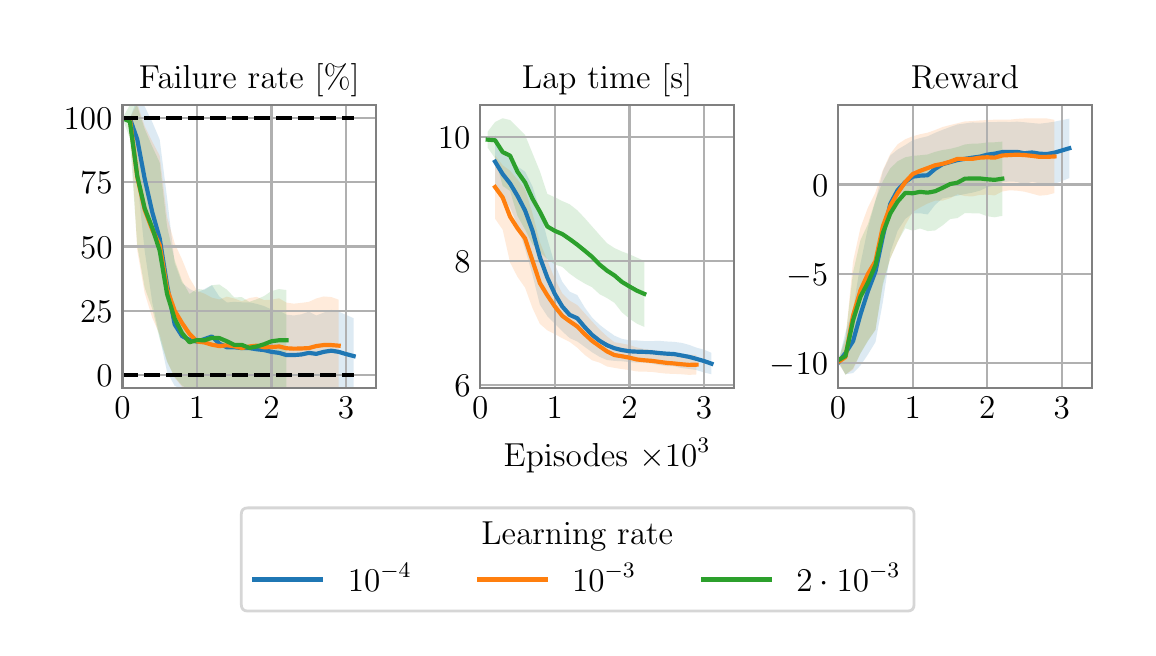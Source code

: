 \begingroup%
\makeatletter%
\begin{pgfpicture}%
\pgfpathrectangle{\pgfpointorigin}{\pgfqpoint{5.5in}{3.0in}}%
\pgfusepath{use as bounding box, clip}%
\begin{pgfscope}%
\pgfsetbuttcap%
\pgfsetmiterjoin%
\definecolor{currentfill}{rgb}{1.0,1.0,1.0}%
\pgfsetfillcolor{currentfill}%
\pgfsetlinewidth{0.0pt}%
\definecolor{currentstroke}{rgb}{1.0,1.0,1.0}%
\pgfsetstrokecolor{currentstroke}%
\pgfsetdash{}{0pt}%
\pgfpathmoveto{\pgfqpoint{0.0in}{0.0in}}%
\pgfpathlineto{\pgfqpoint{5.5in}{0.0in}}%
\pgfpathlineto{\pgfqpoint{5.5in}{3.0in}}%
\pgfpathlineto{\pgfqpoint{0.0in}{3.0in}}%
\pgfpathlineto{\pgfqpoint{0.0in}{0.0in}}%
\pgfpathclose%
\pgfusepath{fill}%
\end{pgfscope}%
\begin{pgfscope}%
\pgfsetbuttcap%
\pgfsetmiterjoin%
\definecolor{currentfill}{rgb}{1.0,1.0,1.0}%
\pgfsetfillcolor{currentfill}%
\pgfsetlinewidth{0.0pt}%
\definecolor{currentstroke}{rgb}{0.0,0.0,0.0}%
\pgfsetstrokecolor{currentstroke}%
\pgfsetstrokeopacity{0.0}%
\pgfsetdash{}{0pt}%
\pgfpathmoveto{\pgfqpoint{0.474in}{1.2in}}%
\pgfpathlineto{\pgfqpoint{1.741in}{1.2in}}%
\pgfpathlineto{\pgfqpoint{1.741in}{2.612in}}%
\pgfpathlineto{\pgfqpoint{0.474in}{2.612in}}%
\pgfpathlineto{\pgfqpoint{0.474in}{1.2in}}%
\pgfpathclose%
\pgfusepath{fill}%
\end{pgfscope}%
\begin{pgfscope}%
\pgfpathrectangle{\pgfqpoint{0.474in}{1.2in}}{\pgfqpoint{1.268in}{1.412in}}%
\pgfusepath{clip}%
\pgfsetbuttcap%
\pgfsetroundjoin%
\definecolor{currentfill}{rgb}{0.122,0.467,0.706}%
\pgfsetfillcolor{currentfill}%
\pgfsetfillopacity{0.15}%
\pgfsetlinewidth{0.0pt}%
\definecolor{currentstroke}{rgb}{0.0,0.0,0.0}%
\pgfsetstrokecolor{currentstroke}%
\pgfsetdash{}{0pt}%
\pgfpathmoveto{\pgfqpoint{0.474in}{2.547in}}%
\pgfpathlineto{\pgfqpoint{0.474in}{2.547in}}%
\pgfpathlineto{\pgfqpoint{0.511in}{2.547in}}%
\pgfpathlineto{\pgfqpoint{0.548in}{2.645in}}%
\pgfpathlineto{\pgfqpoint{0.585in}{2.606in}}%
\pgfpathlineto{\pgfqpoint{0.623in}{2.528in}}%
\pgfpathlineto{\pgfqpoint{0.66in}{2.441in}}%
\pgfpathlineto{\pgfqpoint{0.697in}{2.149in}}%
\pgfpathlineto{\pgfqpoint{0.735in}{1.823in}}%
\pgfpathlineto{\pgfqpoint{0.772in}{1.723in}}%
\pgfpathlineto{\pgfqpoint{0.809in}{1.694in}}%
\pgfpathlineto{\pgfqpoint{0.847in}{1.675in}}%
\pgfpathlineto{\pgfqpoint{0.884in}{1.693in}}%
\pgfpathlineto{\pgfqpoint{0.921in}{1.713in}}%
\pgfpathlineto{\pgfqpoint{0.958in}{1.656in}}%
\pgfpathlineto{\pgfqpoint{0.996in}{1.626in}}%
\pgfpathlineto{\pgfqpoint{1.033in}{1.629in}}%
\pgfpathlineto{\pgfqpoint{1.07in}{1.627in}}%
\pgfpathlineto{\pgfqpoint{1.108in}{1.627in}}%
\pgfpathlineto{\pgfqpoint{1.145in}{1.619in}}%
\pgfpathlineto{\pgfqpoint{1.182in}{1.608in}}%
\pgfpathlineto{\pgfqpoint{1.219in}{1.591in}}%
\pgfpathlineto{\pgfqpoint{1.257in}{1.585in}}%
\pgfpathlineto{\pgfqpoint{1.294in}{1.565in}}%
\pgfpathlineto{\pgfqpoint{1.331in}{1.561in}}%
\pgfpathlineto{\pgfqpoint{1.369in}{1.567in}}%
\pgfpathlineto{\pgfqpoint{1.406in}{1.58in}}%
\pgfpathlineto{\pgfqpoint{1.443in}{1.561in}}%
\pgfpathlineto{\pgfqpoint{1.48in}{1.575in}}%
\pgfpathlineto{\pgfqpoint{1.518in}{1.589in}}%
\pgfpathlineto{\pgfqpoint{1.555in}{1.58in}}%
\pgfpathlineto{\pgfqpoint{1.592in}{1.564in}}%
\pgfpathlineto{\pgfqpoint{1.63in}{1.547in}}%
\pgfpathlineto{\pgfqpoint{1.63in}{1.169in}}%
\pgfpathlineto{\pgfqpoint{1.63in}{1.169in}}%
\pgfpathlineto{\pgfqpoint{1.592in}{1.173in}}%
\pgfpathlineto{\pgfqpoint{1.555in}{1.178in}}%
\pgfpathlineto{\pgfqpoint{1.518in}{1.182in}}%
\pgfpathlineto{\pgfqpoint{1.48in}{1.184in}}%
\pgfpathlineto{\pgfqpoint{1.443in}{1.177in}}%
\pgfpathlineto{\pgfqpoint{1.406in}{1.169in}}%
\pgfpathlineto{\pgfqpoint{1.369in}{1.165in}}%
\pgfpathlineto{\pgfqpoint{1.331in}{1.165in}}%
\pgfpathlineto{\pgfqpoint{1.294in}{1.162in}}%
\pgfpathlineto{\pgfqpoint{1.257in}{1.163in}}%
\pgfpathlineto{\pgfqpoint{1.219in}{1.168in}}%
\pgfpathlineto{\pgfqpoint{1.182in}{1.168in}}%
\pgfpathlineto{\pgfqpoint{1.145in}{1.165in}}%
\pgfpathlineto{\pgfqpoint{1.108in}{1.169in}}%
\pgfpathlineto{\pgfqpoint{1.07in}{1.169in}}%
\pgfpathlineto{\pgfqpoint{1.033in}{1.174in}}%
\pgfpathlineto{\pgfqpoint{0.996in}{1.178in}}%
\pgfpathlineto{\pgfqpoint{0.958in}{1.185in}}%
\pgfpathlineto{\pgfqpoint{0.921in}{1.2in}}%
\pgfpathlineto{\pgfqpoint{0.884in}{1.192in}}%
\pgfpathlineto{\pgfqpoint{0.847in}{1.184in}}%
\pgfpathlineto{\pgfqpoint{0.809in}{1.185in}}%
\pgfpathlineto{\pgfqpoint{0.772in}{1.193in}}%
\pgfpathlineto{\pgfqpoint{0.735in}{1.209in}}%
\pgfpathlineto{\pgfqpoint{0.697in}{1.278in}}%
\pgfpathlineto{\pgfqpoint{0.66in}{1.454in}}%
\pgfpathlineto{\pgfqpoint{0.623in}{1.626in}}%
\pgfpathlineto{\pgfqpoint{0.585in}{1.884in}}%
\pgfpathlineto{\pgfqpoint{0.548in}{2.237in}}%
\pgfpathlineto{\pgfqpoint{0.511in}{2.547in}}%
\pgfpathlineto{\pgfqpoint{0.474in}{2.547in}}%
\pgfpathlineto{\pgfqpoint{0.474in}{2.547in}}%
\pgfpathclose%
\pgfusepath{fill}%
\end{pgfscope}%
\begin{pgfscope}%
\pgfpathrectangle{\pgfqpoint{0.474in}{1.2in}}{\pgfqpoint{1.268in}{1.412in}}%
\pgfusepath{clip}%
\pgfsetbuttcap%
\pgfsetroundjoin%
\definecolor{currentfill}{rgb}{1.0,0.498,0.055}%
\pgfsetfillcolor{currentfill}%
\pgfsetfillopacity{0.15}%
\pgfsetlinewidth{0.0pt}%
\definecolor{currentstroke}{rgb}{0.0,0.0,0.0}%
\pgfsetstrokecolor{currentstroke}%
\pgfsetdash{}{0pt}%
\pgfpathmoveto{\pgfqpoint{0.474in}{2.547in}}%
\pgfpathlineto{\pgfqpoint{0.474in}{2.547in}}%
\pgfpathlineto{\pgfqpoint{0.511in}{2.547in}}%
\pgfpathlineto{\pgfqpoint{0.548in}{2.622in}}%
\pgfpathlineto{\pgfqpoint{0.585in}{2.507in}}%
\pgfpathlineto{\pgfqpoint{0.623in}{2.43in}}%
\pgfpathlineto{\pgfqpoint{0.66in}{2.36in}}%
\pgfpathlineto{\pgfqpoint{0.697in}{2.053in}}%
\pgfpathlineto{\pgfqpoint{0.735in}{1.921in}}%
\pgfpathlineto{\pgfqpoint{0.772in}{1.841in}}%
\pgfpathlineto{\pgfqpoint{0.809in}{1.749in}}%
\pgfpathlineto{\pgfqpoint{0.847in}{1.684in}}%
\pgfpathlineto{\pgfqpoint{0.884in}{1.67in}}%
\pgfpathlineto{\pgfqpoint{0.921in}{1.65in}}%
\pgfpathlineto{\pgfqpoint{0.958in}{1.641in}}%
\pgfpathlineto{\pgfqpoint{0.996in}{1.655in}}%
\pgfpathlineto{\pgfqpoint{1.033in}{1.646in}}%
\pgfpathlineto{\pgfqpoint{1.07in}{1.632in}}%
\pgfpathlineto{\pgfqpoint{1.108in}{1.648in}}%
\pgfpathlineto{\pgfqpoint{1.145in}{1.654in}}%
\pgfpathlineto{\pgfqpoint{1.182in}{1.638in}}%
\pgfpathlineto{\pgfqpoint{1.219in}{1.64in}}%
\pgfpathlineto{\pgfqpoint{1.257in}{1.647in}}%
\pgfpathlineto{\pgfqpoint{1.294in}{1.625in}}%
\pgfpathlineto{\pgfqpoint{1.331in}{1.62in}}%
\pgfpathlineto{\pgfqpoint{1.369in}{1.624in}}%
\pgfpathlineto{\pgfqpoint{1.406in}{1.629in}}%
\pgfpathlineto{\pgfqpoint{1.443in}{1.646in}}%
\pgfpathlineto{\pgfqpoint{1.48in}{1.656in}}%
\pgfpathlineto{\pgfqpoint{1.518in}{1.653in}}%
\pgfpathlineto{\pgfqpoint{1.555in}{1.64in}}%
\pgfpathlineto{\pgfqpoint{1.555in}{1.18in}}%
\pgfpathlineto{\pgfqpoint{1.555in}{1.18in}}%
\pgfpathlineto{\pgfqpoint{1.518in}{1.173in}}%
\pgfpathlineto{\pgfqpoint{1.48in}{1.17in}}%
\pgfpathlineto{\pgfqpoint{1.443in}{1.169in}}%
\pgfpathlineto{\pgfqpoint{1.406in}{1.167in}}%
\pgfpathlineto{\pgfqpoint{1.369in}{1.167in}}%
\pgfpathlineto{\pgfqpoint{1.331in}{1.17in}}%
\pgfpathlineto{\pgfqpoint{1.294in}{1.168in}}%
\pgfpathlineto{\pgfqpoint{1.257in}{1.165in}}%
\pgfpathlineto{\pgfqpoint{1.219in}{1.166in}}%
\pgfpathlineto{\pgfqpoint{1.182in}{1.165in}}%
\pgfpathlineto{\pgfqpoint{1.145in}{1.166in}}%
\pgfpathlineto{\pgfqpoint{1.108in}{1.163in}}%
\pgfpathlineto{\pgfqpoint{1.07in}{1.164in}}%
\pgfpathlineto{\pgfqpoint{1.033in}{1.167in}}%
\pgfpathlineto{\pgfqpoint{0.996in}{1.169in}}%
\pgfpathlineto{\pgfqpoint{0.958in}{1.174in}}%
\pgfpathlineto{\pgfqpoint{0.921in}{1.181in}}%
\pgfpathlineto{\pgfqpoint{0.884in}{1.181in}}%
\pgfpathlineto{\pgfqpoint{0.847in}{1.178in}}%
\pgfpathlineto{\pgfqpoint{0.809in}{1.189in}}%
\pgfpathlineto{\pgfqpoint{0.772in}{1.204in}}%
\pgfpathlineto{\pgfqpoint{0.735in}{1.25in}}%
\pgfpathlineto{\pgfqpoint{0.697in}{1.333in}}%
\pgfpathlineto{\pgfqpoint{0.66in}{1.466in}}%
\pgfpathlineto{\pgfqpoint{0.623in}{1.549in}}%
\pgfpathlineto{\pgfqpoint{0.585in}{1.673in}}%
\pgfpathlineto{\pgfqpoint{0.548in}{1.885in}}%
\pgfpathlineto{\pgfqpoint{0.511in}{2.547in}}%
\pgfpathlineto{\pgfqpoint{0.474in}{2.547in}}%
\pgfpathlineto{\pgfqpoint{0.474in}{2.547in}}%
\pgfpathclose%
\pgfusepath{fill}%
\end{pgfscope}%
\begin{pgfscope}%
\pgfpathrectangle{\pgfqpoint{0.474in}{1.2in}}{\pgfqpoint{1.268in}{1.412in}}%
\pgfusepath{clip}%
\pgfsetbuttcap%
\pgfsetroundjoin%
\definecolor{currentfill}{rgb}{0.173,0.627,0.173}%
\pgfsetfillcolor{currentfill}%
\pgfsetfillopacity{0.15}%
\pgfsetlinewidth{0.0pt}%
\definecolor{currentstroke}{rgb}{0.0,0.0,0.0}%
\pgfsetstrokecolor{currentstroke}%
\pgfsetdash{}{0pt}%
\pgfpathmoveto{\pgfqpoint{0.474in}{2.547in}}%
\pgfpathlineto{\pgfqpoint{0.474in}{2.547in}}%
\pgfpathlineto{\pgfqpoint{0.511in}{2.614in}}%
\pgfpathlineto{\pgfqpoint{0.548in}{2.607in}}%
\pgfpathlineto{\pgfqpoint{0.585in}{2.494in}}%
\pgfpathlineto{\pgfqpoint{0.623in}{2.405in}}%
\pgfpathlineto{\pgfqpoint{0.66in}{2.326in}}%
\pgfpathlineto{\pgfqpoint{0.697in}{2.006in}}%
\pgfpathlineto{\pgfqpoint{0.735in}{1.837in}}%
\pgfpathlineto{\pgfqpoint{0.772in}{1.734in}}%
\pgfpathlineto{\pgfqpoint{0.809in}{1.668in}}%
\pgfpathlineto{\pgfqpoint{0.847in}{1.694in}}%
\pgfpathlineto{\pgfqpoint{0.884in}{1.689in}}%
\pgfpathlineto{\pgfqpoint{0.921in}{1.712in}}%
\pgfpathlineto{\pgfqpoint{0.958in}{1.716in}}%
\pgfpathlineto{\pgfqpoint{0.996in}{1.69in}}%
\pgfpathlineto{\pgfqpoint{1.033in}{1.651in}}%
\pgfpathlineto{\pgfqpoint{1.07in}{1.653in}}%
\pgfpathlineto{\pgfqpoint{1.108in}{1.629in}}%
\pgfpathlineto{\pgfqpoint{1.145in}{1.642in}}%
\pgfpathlineto{\pgfqpoint{1.182in}{1.658in}}%
\pgfpathlineto{\pgfqpoint{1.219in}{1.683in}}%
\pgfpathlineto{\pgfqpoint{1.257in}{1.693in}}%
\pgfpathlineto{\pgfqpoint{1.294in}{1.688in}}%
\pgfpathlineto{\pgfqpoint{1.294in}{1.186in}}%
\pgfpathlineto{\pgfqpoint{1.294in}{1.186in}}%
\pgfpathlineto{\pgfqpoint{1.257in}{1.182in}}%
\pgfpathlineto{\pgfqpoint{1.219in}{1.18in}}%
\pgfpathlineto{\pgfqpoint{1.182in}{1.176in}}%
\pgfpathlineto{\pgfqpoint{1.145in}{1.17in}}%
\pgfpathlineto{\pgfqpoint{1.108in}{1.17in}}%
\pgfpathlineto{\pgfqpoint{1.07in}{1.176in}}%
\pgfpathlineto{\pgfqpoint{1.033in}{1.177in}}%
\pgfpathlineto{\pgfqpoint{0.996in}{1.175in}}%
\pgfpathlineto{\pgfqpoint{0.958in}{1.18in}}%
\pgfpathlineto{\pgfqpoint{0.921in}{1.187in}}%
\pgfpathlineto{\pgfqpoint{0.884in}{1.184in}}%
\pgfpathlineto{\pgfqpoint{0.847in}{1.183in}}%
\pgfpathlineto{\pgfqpoint{0.809in}{1.187in}}%
\pgfpathlineto{\pgfqpoint{0.772in}{1.211in}}%
\pgfpathlineto{\pgfqpoint{0.735in}{1.253in}}%
\pgfpathlineto{\pgfqpoint{0.697in}{1.33in}}%
\pgfpathlineto{\pgfqpoint{0.66in}{1.444in}}%
\pgfpathlineto{\pgfqpoint{0.623in}{1.593in}}%
\pgfpathlineto{\pgfqpoint{0.585in}{1.7in}}%
\pgfpathlineto{\pgfqpoint{0.548in}{1.909in}}%
\pgfpathlineto{\pgfqpoint{0.511in}{2.447in}}%
\pgfpathlineto{\pgfqpoint{0.474in}{2.547in}}%
\pgfpathlineto{\pgfqpoint{0.474in}{2.547in}}%
\pgfpathclose%
\pgfusepath{fill}%
\end{pgfscope}%
\begin{pgfscope}%
\pgfpathrectangle{\pgfqpoint{0.474in}{1.2in}}{\pgfqpoint{1.268in}{1.412in}}%
\pgfusepath{clip}%
\pgfsetrectcap%
\pgfsetroundjoin%
\pgfsetlinewidth{0.803pt}%
\definecolor{currentstroke}{rgb}{0.69,0.69,0.69}%
\pgfsetstrokecolor{currentstroke}%
\pgfsetdash{}{0pt}%
\pgfpathmoveto{\pgfqpoint{0.474in}{1.2in}}%
\pgfpathlineto{\pgfqpoint{0.474in}{2.612in}}%
\pgfusepath{stroke}%
\end{pgfscope}%
\begin{pgfscope}%
\definecolor{textcolor}{rgb}{0.0,0.0,0.0}%
\pgfsetstrokecolor{textcolor}%
\pgfsetfillcolor{textcolor}%
\pgftext[x=0.474in,y=1.151in,,top]{\color{textcolor}\rmfamily\fontsize{12.0}{14.4}\selectfont 0}%
\end{pgfscope}%
\begin{pgfscope}%
\pgfpathrectangle{\pgfqpoint{0.474in}{1.2in}}{\pgfqpoint{1.268in}{1.412in}}%
\pgfusepath{clip}%
\pgfsetrectcap%
\pgfsetroundjoin%
\pgfsetlinewidth{0.803pt}%
\definecolor{currentstroke}{rgb}{0.69,0.69,0.69}%
\pgfsetstrokecolor{currentstroke}%
\pgfsetdash{}{0pt}%
\pgfpathmoveto{\pgfqpoint{0.847in}{1.2in}}%
\pgfpathlineto{\pgfqpoint{0.847in}{2.612in}}%
\pgfusepath{stroke}%
\end{pgfscope}%
\begin{pgfscope}%
\definecolor{textcolor}{rgb}{0.0,0.0,0.0}%
\pgfsetstrokecolor{textcolor}%
\pgfsetfillcolor{textcolor}%
\pgftext[x=0.847in,y=1.151in,,top]{\color{textcolor}\rmfamily\fontsize{12.0}{14.4}\selectfont 1}%
\end{pgfscope}%
\begin{pgfscope}%
\pgfpathrectangle{\pgfqpoint{0.474in}{1.2in}}{\pgfqpoint{1.268in}{1.412in}}%
\pgfusepath{clip}%
\pgfsetrectcap%
\pgfsetroundjoin%
\pgfsetlinewidth{0.803pt}%
\definecolor{currentstroke}{rgb}{0.69,0.69,0.69}%
\pgfsetstrokecolor{currentstroke}%
\pgfsetdash{}{0pt}%
\pgfpathmoveto{\pgfqpoint{1.219in}{1.2in}}%
\pgfpathlineto{\pgfqpoint{1.219in}{2.612in}}%
\pgfusepath{stroke}%
\end{pgfscope}%
\begin{pgfscope}%
\definecolor{textcolor}{rgb}{0.0,0.0,0.0}%
\pgfsetstrokecolor{textcolor}%
\pgfsetfillcolor{textcolor}%
\pgftext[x=1.219in,y=1.151in,,top]{\color{textcolor}\rmfamily\fontsize{12.0}{14.4}\selectfont 2}%
\end{pgfscope}%
\begin{pgfscope}%
\pgfpathrectangle{\pgfqpoint{0.474in}{1.2in}}{\pgfqpoint{1.268in}{1.412in}}%
\pgfusepath{clip}%
\pgfsetrectcap%
\pgfsetroundjoin%
\pgfsetlinewidth{0.803pt}%
\definecolor{currentstroke}{rgb}{0.69,0.69,0.69}%
\pgfsetstrokecolor{currentstroke}%
\pgfsetdash{}{0pt}%
\pgfpathmoveto{\pgfqpoint{1.592in}{1.2in}}%
\pgfpathlineto{\pgfqpoint{1.592in}{2.612in}}%
\pgfusepath{stroke}%
\end{pgfscope}%
\begin{pgfscope}%
\definecolor{textcolor}{rgb}{0.0,0.0,0.0}%
\pgfsetstrokecolor{textcolor}%
\pgfsetfillcolor{textcolor}%
\pgftext[x=1.592in,y=1.151in,,top]{\color{textcolor}\rmfamily\fontsize{12.0}{14.4}\selectfont 3}%
\end{pgfscope}%
\begin{pgfscope}%
\pgfpathrectangle{\pgfqpoint{0.474in}{1.2in}}{\pgfqpoint{1.268in}{1.412in}}%
\pgfusepath{clip}%
\pgfsetrectcap%
\pgfsetroundjoin%
\pgfsetlinewidth{0.803pt}%
\definecolor{currentstroke}{rgb}{0.69,0.69,0.69}%
\pgfsetstrokecolor{currentstroke}%
\pgfsetdash{}{0pt}%
\pgfpathmoveto{\pgfqpoint{0.474in}{1.264in}}%
\pgfpathlineto{\pgfqpoint{1.741in}{1.264in}}%
\pgfusepath{stroke}%
\end{pgfscope}%
\begin{pgfscope}%
\definecolor{textcolor}{rgb}{0.0,0.0,0.0}%
\pgfsetstrokecolor{textcolor}%
\pgfsetfillcolor{textcolor}%
\pgftext[x=0.343in, y=1.206in, left, base]{\color{textcolor}\rmfamily\fontsize{12.0}{14.4}\selectfont 0}%
\end{pgfscope}%
\begin{pgfscope}%
\pgfpathrectangle{\pgfqpoint{0.474in}{1.2in}}{\pgfqpoint{1.268in}{1.412in}}%
\pgfusepath{clip}%
\pgfsetrectcap%
\pgfsetroundjoin%
\pgfsetlinewidth{0.803pt}%
\definecolor{currentstroke}{rgb}{0.69,0.69,0.69}%
\pgfsetstrokecolor{currentstroke}%
\pgfsetdash{}{0pt}%
\pgfpathmoveto{\pgfqpoint{0.474in}{1.585in}}%
\pgfpathlineto{\pgfqpoint{1.741in}{1.585in}}%
\pgfusepath{stroke}%
\end{pgfscope}%
\begin{pgfscope}%
\definecolor{textcolor}{rgb}{0.0,0.0,0.0}%
\pgfsetstrokecolor{textcolor}%
\pgfsetfillcolor{textcolor}%
\pgftext[x=0.262in, y=1.527in, left, base]{\color{textcolor}\rmfamily\fontsize{12.0}{14.4}\selectfont 25}%
\end{pgfscope}%
\begin{pgfscope}%
\pgfpathrectangle{\pgfqpoint{0.474in}{1.2in}}{\pgfqpoint{1.268in}{1.412in}}%
\pgfusepath{clip}%
\pgfsetrectcap%
\pgfsetroundjoin%
\pgfsetlinewidth{0.803pt}%
\definecolor{currentstroke}{rgb}{0.69,0.69,0.69}%
\pgfsetstrokecolor{currentstroke}%
\pgfsetdash{}{0pt}%
\pgfpathmoveto{\pgfqpoint{0.474in}{1.906in}}%
\pgfpathlineto{\pgfqpoint{1.741in}{1.906in}}%
\pgfusepath{stroke}%
\end{pgfscope}%
\begin{pgfscope}%
\definecolor{textcolor}{rgb}{0.0,0.0,0.0}%
\pgfsetstrokecolor{textcolor}%
\pgfsetfillcolor{textcolor}%
\pgftext[x=0.262in, y=1.848in, left, base]{\color{textcolor}\rmfamily\fontsize{12.0}{14.4}\selectfont 50}%
\end{pgfscope}%
\begin{pgfscope}%
\pgfpathrectangle{\pgfqpoint{0.474in}{1.2in}}{\pgfqpoint{1.268in}{1.412in}}%
\pgfusepath{clip}%
\pgfsetrectcap%
\pgfsetroundjoin%
\pgfsetlinewidth{0.803pt}%
\definecolor{currentstroke}{rgb}{0.69,0.69,0.69}%
\pgfsetstrokecolor{currentstroke}%
\pgfsetdash{}{0pt}%
\pgfpathmoveto{\pgfqpoint{0.474in}{2.227in}}%
\pgfpathlineto{\pgfqpoint{1.741in}{2.227in}}%
\pgfusepath{stroke}%
\end{pgfscope}%
\begin{pgfscope}%
\definecolor{textcolor}{rgb}{0.0,0.0,0.0}%
\pgfsetstrokecolor{textcolor}%
\pgfsetfillcolor{textcolor}%
\pgftext[x=0.262in, y=2.169in, left, base]{\color{textcolor}\rmfamily\fontsize{12.0}{14.4}\selectfont 75}%
\end{pgfscope}%
\begin{pgfscope}%
\pgfpathrectangle{\pgfqpoint{0.474in}{1.2in}}{\pgfqpoint{1.268in}{1.412in}}%
\pgfusepath{clip}%
\pgfsetrectcap%
\pgfsetroundjoin%
\pgfsetlinewidth{0.803pt}%
\definecolor{currentstroke}{rgb}{0.69,0.69,0.69}%
\pgfsetstrokecolor{currentstroke}%
\pgfsetdash{}{0pt}%
\pgfpathmoveto{\pgfqpoint{0.474in}{2.547in}}%
\pgfpathlineto{\pgfqpoint{1.741in}{2.547in}}%
\pgfusepath{stroke}%
\end{pgfscope}%
\begin{pgfscope}%
\definecolor{textcolor}{rgb}{0.0,0.0,0.0}%
\pgfsetstrokecolor{textcolor}%
\pgfsetfillcolor{textcolor}%
\pgftext[x=0.18in, y=2.49in, left, base]{\color{textcolor}\rmfamily\fontsize{12.0}{14.4}\selectfont 100}%
\end{pgfscope}%
\begin{pgfscope}%
\pgfpathrectangle{\pgfqpoint{0.474in}{1.2in}}{\pgfqpoint{1.268in}{1.412in}}%
\pgfusepath{clip}%
\pgfsetrectcap%
\pgfsetroundjoin%
\pgfsetlinewidth{1.506pt}%
\definecolor{currentstroke}{rgb}{0.122,0.467,0.706}%
\pgfsetstrokecolor{currentstroke}%
\pgfsetdash{}{0pt}%
\pgfpathmoveto{\pgfqpoint{0.474in}{2.547in}}%
\pgfpathlineto{\pgfqpoint{0.511in}{2.547in}}%
\pgfpathlineto{\pgfqpoint{0.548in}{2.441in}}%
\pgfpathlineto{\pgfqpoint{0.585in}{2.245in}}%
\pgfpathlineto{\pgfqpoint{0.623in}{2.077in}}%
\pgfpathlineto{\pgfqpoint{0.66in}{1.947in}}%
\pgfpathlineto{\pgfqpoint{0.697in}{1.713in}}%
\pgfpathlineto{\pgfqpoint{0.735in}{1.516in}}%
\pgfpathlineto{\pgfqpoint{0.772in}{1.458in}}%
\pgfpathlineto{\pgfqpoint{0.809in}{1.439in}}%
\pgfpathlineto{\pgfqpoint{0.847in}{1.43in}}%
\pgfpathlineto{\pgfqpoint{0.884in}{1.443in}}%
\pgfpathlineto{\pgfqpoint{0.921in}{1.456in}}%
\pgfpathlineto{\pgfqpoint{0.958in}{1.42in}}%
\pgfpathlineto{\pgfqpoint{0.996in}{1.402in}}%
\pgfpathlineto{\pgfqpoint{1.033in}{1.402in}}%
\pgfpathlineto{\pgfqpoint{1.07in}{1.398in}}%
\pgfpathlineto{\pgfqpoint{1.108in}{1.398in}}%
\pgfpathlineto{\pgfqpoint{1.145in}{1.392in}}%
\pgfpathlineto{\pgfqpoint{1.182in}{1.388in}}%
\pgfpathlineto{\pgfqpoint{1.219in}{1.379in}}%
\pgfpathlineto{\pgfqpoint{1.257in}{1.374in}}%
\pgfpathlineto{\pgfqpoint{1.294in}{1.363in}}%
\pgfpathlineto{\pgfqpoint{1.331in}{1.363in}}%
\pgfpathlineto{\pgfqpoint{1.369in}{1.366in}}%
\pgfpathlineto{\pgfqpoint{1.406in}{1.374in}}%
\pgfpathlineto{\pgfqpoint{1.443in}{1.369in}}%
\pgfpathlineto{\pgfqpoint{1.48in}{1.379in}}%
\pgfpathlineto{\pgfqpoint{1.518in}{1.385in}}%
\pgfpathlineto{\pgfqpoint{1.555in}{1.379in}}%
\pgfpathlineto{\pgfqpoint{1.592in}{1.368in}}%
\pgfpathlineto{\pgfqpoint{1.63in}{1.358in}}%
\pgfusepath{stroke}%
\end{pgfscope}%
\begin{pgfscope}%
\pgfpathrectangle{\pgfqpoint{0.474in}{1.2in}}{\pgfqpoint{1.268in}{1.412in}}%
\pgfusepath{clip}%
\pgfsetrectcap%
\pgfsetroundjoin%
\pgfsetlinewidth{1.506pt}%
\definecolor{currentstroke}{rgb}{1.0,0.498,0.055}%
\pgfsetstrokecolor{currentstroke}%
\pgfsetdash{}{0pt}%
\pgfpathmoveto{\pgfqpoint{0.474in}{2.547in}}%
\pgfpathlineto{\pgfqpoint{0.511in}{2.547in}}%
\pgfpathlineto{\pgfqpoint{0.548in}{2.254in}}%
\pgfpathlineto{\pgfqpoint{0.585in}{2.09in}}%
\pgfpathlineto{\pgfqpoint{0.623in}{1.99in}}%
\pgfpathlineto{\pgfqpoint{0.66in}{1.913in}}%
\pgfpathlineto{\pgfqpoint{0.697in}{1.693in}}%
\pgfpathlineto{\pgfqpoint{0.735in}{1.585in}}%
\pgfpathlineto{\pgfqpoint{0.772in}{1.523in}}%
\pgfpathlineto{\pgfqpoint{0.809in}{1.469in}}%
\pgfpathlineto{\pgfqpoint{0.847in}{1.431in}}%
\pgfpathlineto{\pgfqpoint{0.884in}{1.426in}}%
\pgfpathlineto{\pgfqpoint{0.921in}{1.415in}}%
\pgfpathlineto{\pgfqpoint{0.958in}{1.408in}}%
\pgfpathlineto{\pgfqpoint{0.996in}{1.412in}}%
\pgfpathlineto{\pgfqpoint{1.033in}{1.407in}}%
\pgfpathlineto{\pgfqpoint{1.07in}{1.398in}}%
\pgfpathlineto{\pgfqpoint{1.108in}{1.406in}}%
\pgfpathlineto{\pgfqpoint{1.145in}{1.41in}}%
\pgfpathlineto{\pgfqpoint{1.182in}{1.402in}}%
\pgfpathlineto{\pgfqpoint{1.219in}{1.403in}}%
\pgfpathlineto{\pgfqpoint{1.257in}{1.406in}}%
\pgfpathlineto{\pgfqpoint{1.294in}{1.397in}}%
\pgfpathlineto{\pgfqpoint{1.331in}{1.395in}}%
\pgfpathlineto{\pgfqpoint{1.369in}{1.396in}}%
\pgfpathlineto{\pgfqpoint{1.406in}{1.398in}}%
\pgfpathlineto{\pgfqpoint{1.443in}{1.408in}}%
\pgfpathlineto{\pgfqpoint{1.48in}{1.413in}}%
\pgfpathlineto{\pgfqpoint{1.518in}{1.413in}}%
\pgfpathlineto{\pgfqpoint{1.555in}{1.41in}}%
\pgfusepath{stroke}%
\end{pgfscope}%
\begin{pgfscope}%
\pgfpathrectangle{\pgfqpoint{0.474in}{1.2in}}{\pgfqpoint{1.268in}{1.412in}}%
\pgfusepath{clip}%
\pgfsetrectcap%
\pgfsetroundjoin%
\pgfsetlinewidth{1.506pt}%
\definecolor{currentstroke}{rgb}{0.173,0.627,0.173}%
\pgfsetstrokecolor{currentstroke}%
\pgfsetdash{}{0pt}%
\pgfpathmoveto{\pgfqpoint{0.474in}{2.547in}}%
\pgfpathlineto{\pgfqpoint{0.511in}{2.531in}}%
\pgfpathlineto{\pgfqpoint{0.548in}{2.258in}}%
\pgfpathlineto{\pgfqpoint{0.585in}{2.097in}}%
\pgfpathlineto{\pgfqpoint{0.623in}{1.999in}}%
\pgfpathlineto{\pgfqpoint{0.66in}{1.885in}}%
\pgfpathlineto{\pgfqpoint{0.697in}{1.668in}}%
\pgfpathlineto{\pgfqpoint{0.735in}{1.545in}}%
\pgfpathlineto{\pgfqpoint{0.772in}{1.473in}}%
\pgfpathlineto{\pgfqpoint{0.809in}{1.427in}}%
\pgfpathlineto{\pgfqpoint{0.847in}{1.438in}}%
\pgfpathlineto{\pgfqpoint{0.884in}{1.437in}}%
\pgfpathlineto{\pgfqpoint{0.921in}{1.449in}}%
\pgfpathlineto{\pgfqpoint{0.958in}{1.448in}}%
\pgfpathlineto{\pgfqpoint{0.996in}{1.432in}}%
\pgfpathlineto{\pgfqpoint{1.033in}{1.414in}}%
\pgfpathlineto{\pgfqpoint{1.07in}{1.414in}}%
\pgfpathlineto{\pgfqpoint{1.108in}{1.399in}}%
\pgfpathlineto{\pgfqpoint{1.145in}{1.406in}}%
\pgfpathlineto{\pgfqpoint{1.182in}{1.417in}}%
\pgfpathlineto{\pgfqpoint{1.219in}{1.432in}}%
\pgfpathlineto{\pgfqpoint{1.257in}{1.437in}}%
\pgfpathlineto{\pgfqpoint{1.294in}{1.437in}}%
\pgfusepath{stroke}%
\end{pgfscope}%
\begin{pgfscope}%
\pgfpathrectangle{\pgfqpoint{0.474in}{1.2in}}{\pgfqpoint{1.268in}{1.412in}}%
\pgfusepath{clip}%
\pgfsetbuttcap%
\pgfsetroundjoin%
\pgfsetlinewidth{1.506pt}%
\definecolor{currentstroke}{rgb}{0.0,0.0,0.0}%
\pgfsetstrokecolor{currentstroke}%
\pgfsetdash{{5.55pt}{2.4pt}}{0.0pt}%
\pgfpathmoveto{\pgfqpoint{0.474in}{2.547in}}%
\pgfpathlineto{\pgfqpoint{1.634in}{2.547in}}%
\pgfusepath{stroke}%
\end{pgfscope}%
\begin{pgfscope}%
\pgfpathrectangle{\pgfqpoint{0.474in}{1.2in}}{\pgfqpoint{1.268in}{1.412in}}%
\pgfusepath{clip}%
\pgfsetbuttcap%
\pgfsetroundjoin%
\pgfsetlinewidth{1.506pt}%
\definecolor{currentstroke}{rgb}{0.0,0.0,0.0}%
\pgfsetstrokecolor{currentstroke}%
\pgfsetdash{{5.55pt}{2.4pt}}{0.0pt}%
\pgfpathmoveto{\pgfqpoint{0.474in}{1.264in}}%
\pgfpathlineto{\pgfqpoint{1.634in}{1.264in}}%
\pgfusepath{stroke}%
\end{pgfscope}%
\begin{pgfscope}%
\pgfsetrectcap%
\pgfsetmiterjoin%
\pgfsetlinewidth{0.803pt}%
\definecolor{currentstroke}{rgb}{0.502,0.502,0.502}%
\pgfsetstrokecolor{currentstroke}%
\pgfsetdash{}{0pt}%
\pgfpathmoveto{\pgfqpoint{0.474in}{1.2in}}%
\pgfpathlineto{\pgfqpoint{0.474in}{2.612in}}%
\pgfusepath{stroke}%
\end{pgfscope}%
\begin{pgfscope}%
\pgfsetrectcap%
\pgfsetmiterjoin%
\pgfsetlinewidth{0.803pt}%
\definecolor{currentstroke}{rgb}{0.502,0.502,0.502}%
\pgfsetstrokecolor{currentstroke}%
\pgfsetdash{}{0pt}%
\pgfpathmoveto{\pgfqpoint{1.741in}{1.2in}}%
\pgfpathlineto{\pgfqpoint{1.741in}{2.612in}}%
\pgfusepath{stroke}%
\end{pgfscope}%
\begin{pgfscope}%
\pgfsetrectcap%
\pgfsetmiterjoin%
\pgfsetlinewidth{0.803pt}%
\definecolor{currentstroke}{rgb}{0.502,0.502,0.502}%
\pgfsetstrokecolor{currentstroke}%
\pgfsetdash{}{0pt}%
\pgfpathmoveto{\pgfqpoint{0.474in}{1.2in}}%
\pgfpathlineto{\pgfqpoint{1.741in}{1.2in}}%
\pgfusepath{stroke}%
\end{pgfscope}%
\begin{pgfscope}%
\pgfsetrectcap%
\pgfsetmiterjoin%
\pgfsetlinewidth{0.803pt}%
\definecolor{currentstroke}{rgb}{0.502,0.502,0.502}%
\pgfsetstrokecolor{currentstroke}%
\pgfsetdash{}{0pt}%
\pgfpathmoveto{\pgfqpoint{0.474in}{2.612in}}%
\pgfpathlineto{\pgfqpoint{1.741in}{2.612in}}%
\pgfusepath{stroke}%
\end{pgfscope}%
\begin{pgfscope}%
\definecolor{textcolor}{rgb}{0.0,0.0,0.0}%
\pgfsetstrokecolor{textcolor}%
\pgfsetfillcolor{textcolor}%
\pgftext[x=1.108in,y=2.695in,,base]{\color{textcolor}\rmfamily\fontsize{12.0}{14.4}\selectfont Failure rate [\%]}%
\end{pgfscope}%
\begin{pgfscope}%
\pgfsetbuttcap%
\pgfsetmiterjoin%
\definecolor{currentfill}{rgb}{1.0,1.0,1.0}%
\pgfsetfillcolor{currentfill}%
\pgfsetlinewidth{0.0pt}%
\definecolor{currentstroke}{rgb}{0.0,0.0,0.0}%
\pgfsetstrokecolor{currentstroke}%
\pgfsetstrokeopacity{0.0}%
\pgfsetdash{}{0pt}%
\pgfpathmoveto{\pgfqpoint{2.263in}{1.2in}}%
\pgfpathlineto{\pgfqpoint{3.531in}{1.2in}}%
\pgfpathlineto{\pgfqpoint{3.531in}{2.612in}}%
\pgfpathlineto{\pgfqpoint{2.263in}{2.612in}}%
\pgfpathlineto{\pgfqpoint{2.263in}{1.2in}}%
\pgfpathclose%
\pgfusepath{fill}%
\end{pgfscope}%
\begin{pgfscope}%
\pgfpathrectangle{\pgfqpoint{2.263in}{1.2in}}{\pgfqpoint{1.268in}{1.412in}}%
\pgfusepath{clip}%
\pgfsetbuttcap%
\pgfsetroundjoin%
\definecolor{currentfill}{rgb}{0.122,0.467,0.706}%
\pgfsetfillcolor{currentfill}%
\pgfsetfillopacity{0.15}%
\pgfsetlinewidth{0.0pt}%
\definecolor{currentstroke}{rgb}{0.0,0.0,0.0}%
\pgfsetstrokecolor{currentstroke}%
\pgfsetdash{}{0pt}%
\pgfpathmoveto{\pgfqpoint{2.337in}{2.198in}}%
\pgfpathlineto{\pgfqpoint{2.337in}{2.463in}}%
\pgfpathlineto{\pgfqpoint{2.375in}{2.386in}}%
\pgfpathlineto{\pgfqpoint{2.412in}{2.339in}}%
\pgfpathlineto{\pgfqpoint{2.449in}{2.306in}}%
\pgfpathlineto{\pgfqpoint{2.487in}{2.28in}}%
\pgfpathlineto{\pgfqpoint{2.524in}{2.207in}}%
\pgfpathlineto{\pgfqpoint{2.561in}{2.088in}}%
\pgfpathlineto{\pgfqpoint{2.598in}{1.944in}}%
\pgfpathlineto{\pgfqpoint{2.636in}{1.816in}}%
\pgfpathlineto{\pgfqpoint{2.673in}{1.729in}}%
\pgfpathlineto{\pgfqpoint{2.71in}{1.68in}}%
\pgfpathlineto{\pgfqpoint{2.748in}{1.663in}}%
\pgfpathlineto{\pgfqpoint{2.785in}{1.601in}}%
\pgfpathlineto{\pgfqpoint{2.822in}{1.551in}}%
\pgfpathlineto{\pgfqpoint{2.86in}{1.514in}}%
\pgfpathlineto{\pgfqpoint{2.897in}{1.486in}}%
\pgfpathlineto{\pgfqpoint{2.934in}{1.46in}}%
\pgfpathlineto{\pgfqpoint{2.971in}{1.444in}}%
\pgfpathlineto{\pgfqpoint{3.009in}{1.437in}}%
\pgfpathlineto{\pgfqpoint{3.046in}{1.436in}}%
\pgfpathlineto{\pgfqpoint{3.083in}{1.433in}}%
\pgfpathlineto{\pgfqpoint{3.121in}{1.433in}}%
\pgfpathlineto{\pgfqpoint{3.158in}{1.434in}}%
\pgfpathlineto{\pgfqpoint{3.195in}{1.431in}}%
\pgfpathlineto{\pgfqpoint{3.232in}{1.429in}}%
\pgfpathlineto{\pgfqpoint{3.27in}{1.424in}}%
\pgfpathlineto{\pgfqpoint{3.307in}{1.414in}}%
\pgfpathlineto{\pgfqpoint{3.344in}{1.4in}}%
\pgfpathlineto{\pgfqpoint{3.382in}{1.39in}}%
\pgfpathlineto{\pgfqpoint{3.419in}{1.374in}}%
\pgfpathlineto{\pgfqpoint{3.419in}{1.267in}}%
\pgfpathlineto{\pgfqpoint{3.419in}{1.267in}}%
\pgfpathlineto{\pgfqpoint{3.382in}{1.276in}}%
\pgfpathlineto{\pgfqpoint{3.344in}{1.288in}}%
\pgfpathlineto{\pgfqpoint{3.307in}{1.294in}}%
\pgfpathlineto{\pgfqpoint{3.27in}{1.298in}}%
\pgfpathlineto{\pgfqpoint{3.232in}{1.307in}}%
\pgfpathlineto{\pgfqpoint{3.195in}{1.308in}}%
\pgfpathlineto{\pgfqpoint{3.158in}{1.313in}}%
\pgfpathlineto{\pgfqpoint{3.121in}{1.32in}}%
\pgfpathlineto{\pgfqpoint{3.083in}{1.325in}}%
\pgfpathlineto{\pgfqpoint{3.046in}{1.325in}}%
\pgfpathlineto{\pgfqpoint{3.009in}{1.328in}}%
\pgfpathlineto{\pgfqpoint{2.971in}{1.332in}}%
\pgfpathlineto{\pgfqpoint{2.934in}{1.334in}}%
\pgfpathlineto{\pgfqpoint{2.897in}{1.338in}}%
\pgfpathlineto{\pgfqpoint{2.86in}{1.354in}}%
\pgfpathlineto{\pgfqpoint{2.822in}{1.377in}}%
\pgfpathlineto{\pgfqpoint{2.785in}{1.404in}}%
\pgfpathlineto{\pgfqpoint{2.748in}{1.431in}}%
\pgfpathlineto{\pgfqpoint{2.71in}{1.448in}}%
\pgfpathlineto{\pgfqpoint{2.673in}{1.482in}}%
\pgfpathlineto{\pgfqpoint{2.636in}{1.519in}}%
\pgfpathlineto{\pgfqpoint{2.598in}{1.558in}}%
\pgfpathlineto{\pgfqpoint{2.561in}{1.615in}}%
\pgfpathlineto{\pgfqpoint{2.524in}{1.764in}}%
\pgfpathlineto{\pgfqpoint{2.487in}{1.893in}}%
\pgfpathlineto{\pgfqpoint{2.449in}{2.012in}}%
\pgfpathlineto{\pgfqpoint{2.412in}{2.102in}}%
\pgfpathlineto{\pgfqpoint{2.375in}{2.15in}}%
\pgfpathlineto{\pgfqpoint{2.337in}{2.198in}}%
\pgfpathlineto{\pgfqpoint{2.337in}{2.198in}}%
\pgfpathclose%
\pgfusepath{fill}%
\end{pgfscope}%
\begin{pgfscope}%
\pgfpathrectangle{\pgfqpoint{2.263in}{1.2in}}{\pgfqpoint{1.268in}{1.412in}}%
\pgfusepath{clip}%
\pgfsetbuttcap%
\pgfsetroundjoin%
\definecolor{currentfill}{rgb}{1.0,0.498,0.055}%
\pgfsetfillcolor{currentfill}%
\pgfsetfillopacity{0.15}%
\pgfsetlinewidth{0.0pt}%
\definecolor{currentstroke}{rgb}{0.0,0.0,0.0}%
\pgfsetstrokecolor{currentstroke}%
\pgfsetdash{}{0pt}%
\pgfpathmoveto{\pgfqpoint{2.337in}{2.045in}}%
\pgfpathlineto{\pgfqpoint{2.337in}{2.361in}}%
\pgfpathlineto{\pgfqpoint{2.375in}{2.312in}}%
\pgfpathlineto{\pgfqpoint{2.412in}{2.285in}}%
\pgfpathlineto{\pgfqpoint{2.449in}{2.241in}}%
\pgfpathlineto{\pgfqpoint{2.487in}{2.192in}}%
\pgfpathlineto{\pgfqpoint{2.524in}{2.072in}}%
\pgfpathlineto{\pgfqpoint{2.561in}{1.928in}}%
\pgfpathlineto{\pgfqpoint{2.598in}{1.837in}}%
\pgfpathlineto{\pgfqpoint{2.636in}{1.743in}}%
\pgfpathlineto{\pgfqpoint{2.673in}{1.671in}}%
\pgfpathlineto{\pgfqpoint{2.71in}{1.635in}}%
\pgfpathlineto{\pgfqpoint{2.748in}{1.613in}}%
\pgfpathlineto{\pgfqpoint{2.785in}{1.572in}}%
\pgfpathlineto{\pgfqpoint{2.822in}{1.531in}}%
\pgfpathlineto{\pgfqpoint{2.86in}{1.49in}}%
\pgfpathlineto{\pgfqpoint{2.897in}{1.456in}}%
\pgfpathlineto{\pgfqpoint{2.934in}{1.427in}}%
\pgfpathlineto{\pgfqpoint{2.971in}{1.421in}}%
\pgfpathlineto{\pgfqpoint{3.009in}{1.413in}}%
\pgfpathlineto{\pgfqpoint{3.046in}{1.401in}}%
\pgfpathlineto{\pgfqpoint{3.083in}{1.393in}}%
\pgfpathlineto{\pgfqpoint{3.121in}{1.389in}}%
\pgfpathlineto{\pgfqpoint{3.158in}{1.384in}}%
\pgfpathlineto{\pgfqpoint{3.195in}{1.378in}}%
\pgfpathlineto{\pgfqpoint{3.232in}{1.373in}}%
\pgfpathlineto{\pgfqpoint{3.27in}{1.367in}}%
\pgfpathlineto{\pgfqpoint{3.307in}{1.364in}}%
\pgfpathlineto{\pgfqpoint{3.344in}{1.364in}}%
\pgfpathlineto{\pgfqpoint{3.344in}{1.266in}}%
\pgfpathlineto{\pgfqpoint{3.344in}{1.266in}}%
\pgfpathlineto{\pgfqpoint{3.307in}{1.264in}}%
\pgfpathlineto{\pgfqpoint{3.27in}{1.267in}}%
\pgfpathlineto{\pgfqpoint{3.232in}{1.269in}}%
\pgfpathlineto{\pgfqpoint{3.195in}{1.27in}}%
\pgfpathlineto{\pgfqpoint{3.158in}{1.274in}}%
\pgfpathlineto{\pgfqpoint{3.121in}{1.279in}}%
\pgfpathlineto{\pgfqpoint{3.083in}{1.28in}}%
\pgfpathlineto{\pgfqpoint{3.046in}{1.281in}}%
\pgfpathlineto{\pgfqpoint{3.009in}{1.288in}}%
\pgfpathlineto{\pgfqpoint{2.971in}{1.293in}}%
\pgfpathlineto{\pgfqpoint{2.934in}{1.299in}}%
\pgfpathlineto{\pgfqpoint{2.897in}{1.306in}}%
\pgfpathlineto{\pgfqpoint{2.86in}{1.325in}}%
\pgfpathlineto{\pgfqpoint{2.822in}{1.337in}}%
\pgfpathlineto{\pgfqpoint{2.785in}{1.364in}}%
\pgfpathlineto{\pgfqpoint{2.748in}{1.4in}}%
\pgfpathlineto{\pgfqpoint{2.71in}{1.429in}}%
\pgfpathlineto{\pgfqpoint{2.673in}{1.447in}}%
\pgfpathlineto{\pgfqpoint{2.636in}{1.468in}}%
\pgfpathlineto{\pgfqpoint{2.598in}{1.487in}}%
\pgfpathlineto{\pgfqpoint{2.561in}{1.519in}}%
\pgfpathlineto{\pgfqpoint{2.524in}{1.598in}}%
\pgfpathlineto{\pgfqpoint{2.487in}{1.7in}}%
\pgfpathlineto{\pgfqpoint{2.449in}{1.754in}}%
\pgfpathlineto{\pgfqpoint{2.412in}{1.826in}}%
\pgfpathlineto{\pgfqpoint{2.375in}{1.99in}}%
\pgfpathlineto{\pgfqpoint{2.337in}{2.045in}}%
\pgfpathlineto{\pgfqpoint{2.337in}{2.045in}}%
\pgfpathclose%
\pgfusepath{fill}%
\end{pgfscope}%
\begin{pgfscope}%
\pgfpathrectangle{\pgfqpoint{2.263in}{1.2in}}{\pgfqpoint{1.268in}{1.412in}}%
\pgfusepath{clip}%
\pgfsetbuttcap%
\pgfsetroundjoin%
\definecolor{currentfill}{rgb}{0.173,0.627,0.173}%
\pgfsetfillcolor{currentfill}%
\pgfsetfillopacity{0.15}%
\pgfsetlinewidth{0.0pt}%
\definecolor{currentstroke}{rgb}{0.0,0.0,0.0}%
\pgfsetstrokecolor{currentstroke}%
\pgfsetdash{}{0pt}%
\pgfpathmoveto{\pgfqpoint{2.3in}{2.4in}}%
\pgfpathlineto{\pgfqpoint{2.3in}{2.48in}}%
\pgfpathlineto{\pgfqpoint{2.337in}{2.528in}}%
\pgfpathlineto{\pgfqpoint{2.375in}{2.547in}}%
\pgfpathlineto{\pgfqpoint{2.412in}{2.538in}}%
\pgfpathlineto{\pgfqpoint{2.449in}{2.502in}}%
\pgfpathlineto{\pgfqpoint{2.487in}{2.463in}}%
\pgfpathlineto{\pgfqpoint{2.524in}{2.372in}}%
\pgfpathlineto{\pgfqpoint{2.561in}{2.282in}}%
\pgfpathlineto{\pgfqpoint{2.598in}{2.169in}}%
\pgfpathlineto{\pgfqpoint{2.636in}{2.152in}}%
\pgfpathlineto{\pgfqpoint{2.673in}{2.133in}}%
\pgfpathlineto{\pgfqpoint{2.71in}{2.117in}}%
\pgfpathlineto{\pgfqpoint{2.748in}{2.087in}}%
\pgfpathlineto{\pgfqpoint{2.785in}{2.048in}}%
\pgfpathlineto{\pgfqpoint{2.822in}{2.006in}}%
\pgfpathlineto{\pgfqpoint{2.86in}{1.963in}}%
\pgfpathlineto{\pgfqpoint{2.897in}{1.922in}}%
\pgfpathlineto{\pgfqpoint{2.934in}{1.898in}}%
\pgfpathlineto{\pgfqpoint{2.971in}{1.881in}}%
\pgfpathlineto{\pgfqpoint{3.009in}{1.867in}}%
\pgfpathlineto{\pgfqpoint{3.046in}{1.85in}}%
\pgfpathlineto{\pgfqpoint{3.083in}{1.834in}}%
\pgfpathlineto{\pgfqpoint{3.083in}{1.504in}}%
\pgfpathlineto{\pgfqpoint{3.083in}{1.504in}}%
\pgfpathlineto{\pgfqpoint{3.046in}{1.52in}}%
\pgfpathlineto{\pgfqpoint{3.009in}{1.545in}}%
\pgfpathlineto{\pgfqpoint{2.971in}{1.577in}}%
\pgfpathlineto{\pgfqpoint{2.934in}{1.624in}}%
\pgfpathlineto{\pgfqpoint{2.897in}{1.648in}}%
\pgfpathlineto{\pgfqpoint{2.86in}{1.667in}}%
\pgfpathlineto{\pgfqpoint{2.822in}{1.702in}}%
\pgfpathlineto{\pgfqpoint{2.785in}{1.721in}}%
\pgfpathlineto{\pgfqpoint{2.748in}{1.743in}}%
\pgfpathlineto{\pgfqpoint{2.71in}{1.77in}}%
\pgfpathlineto{\pgfqpoint{2.673in}{1.804in}}%
\pgfpathlineto{\pgfqpoint{2.636in}{1.816in}}%
\pgfpathlineto{\pgfqpoint{2.598in}{1.843in}}%
\pgfpathlineto{\pgfqpoint{2.561in}{1.878in}}%
\pgfpathlineto{\pgfqpoint{2.524in}{1.917in}}%
\pgfpathlineto{\pgfqpoint{2.487in}{1.99in}}%
\pgfpathlineto{\pgfqpoint{2.449in}{2.059in}}%
\pgfpathlineto{\pgfqpoint{2.412in}{2.183in}}%
\pgfpathlineto{\pgfqpoint{2.375in}{2.209in}}%
\pgfpathlineto{\pgfqpoint{2.337in}{2.347in}}%
\pgfpathlineto{\pgfqpoint{2.3in}{2.4in}}%
\pgfpathlineto{\pgfqpoint{2.3in}{2.4in}}%
\pgfpathclose%
\pgfusepath{fill}%
\end{pgfscope}%
\begin{pgfscope}%
\pgfpathrectangle{\pgfqpoint{2.263in}{1.2in}}{\pgfqpoint{1.268in}{1.412in}}%
\pgfusepath{clip}%
\pgfsetrectcap%
\pgfsetroundjoin%
\pgfsetlinewidth{0.803pt}%
\definecolor{currentstroke}{rgb}{0.69,0.69,0.69}%
\pgfsetstrokecolor{currentstroke}%
\pgfsetdash{}{0pt}%
\pgfpathmoveto{\pgfqpoint{2.263in}{1.2in}}%
\pgfpathlineto{\pgfqpoint{2.263in}{2.612in}}%
\pgfusepath{stroke}%
\end{pgfscope}%
\begin{pgfscope}%
\definecolor{textcolor}{rgb}{0.0,0.0,0.0}%
\pgfsetstrokecolor{textcolor}%
\pgfsetfillcolor{textcolor}%
\pgftext[x=2.263in,y=1.151in,,top]{\color{textcolor}\rmfamily\fontsize{12.0}{14.4}\selectfont 0}%
\end{pgfscope}%
\begin{pgfscope}%
\pgfpathrectangle{\pgfqpoint{2.263in}{1.2in}}{\pgfqpoint{1.268in}{1.412in}}%
\pgfusepath{clip}%
\pgfsetrectcap%
\pgfsetroundjoin%
\pgfsetlinewidth{0.803pt}%
\definecolor{currentstroke}{rgb}{0.69,0.69,0.69}%
\pgfsetstrokecolor{currentstroke}%
\pgfsetdash{}{0pt}%
\pgfpathmoveto{\pgfqpoint{2.636in}{1.2in}}%
\pgfpathlineto{\pgfqpoint{2.636in}{2.612in}}%
\pgfusepath{stroke}%
\end{pgfscope}%
\begin{pgfscope}%
\definecolor{textcolor}{rgb}{0.0,0.0,0.0}%
\pgfsetstrokecolor{textcolor}%
\pgfsetfillcolor{textcolor}%
\pgftext[x=2.636in,y=1.151in,,top]{\color{textcolor}\rmfamily\fontsize{12.0}{14.4}\selectfont 1}%
\end{pgfscope}%
\begin{pgfscope}%
\pgfpathrectangle{\pgfqpoint{2.263in}{1.2in}}{\pgfqpoint{1.268in}{1.412in}}%
\pgfusepath{clip}%
\pgfsetrectcap%
\pgfsetroundjoin%
\pgfsetlinewidth{0.803pt}%
\definecolor{currentstroke}{rgb}{0.69,0.69,0.69}%
\pgfsetstrokecolor{currentstroke}%
\pgfsetdash{}{0pt}%
\pgfpathmoveto{\pgfqpoint{3.009in}{1.2in}}%
\pgfpathlineto{\pgfqpoint{3.009in}{2.612in}}%
\pgfusepath{stroke}%
\end{pgfscope}%
\begin{pgfscope}%
\definecolor{textcolor}{rgb}{0.0,0.0,0.0}%
\pgfsetstrokecolor{textcolor}%
\pgfsetfillcolor{textcolor}%
\pgftext[x=3.009in,y=1.151in,,top]{\color{textcolor}\rmfamily\fontsize{12.0}{14.4}\selectfont 2}%
\end{pgfscope}%
\begin{pgfscope}%
\pgfpathrectangle{\pgfqpoint{2.263in}{1.2in}}{\pgfqpoint{1.268in}{1.412in}}%
\pgfusepath{clip}%
\pgfsetrectcap%
\pgfsetroundjoin%
\pgfsetlinewidth{0.803pt}%
\definecolor{currentstroke}{rgb}{0.69,0.69,0.69}%
\pgfsetstrokecolor{currentstroke}%
\pgfsetdash{}{0pt}%
\pgfpathmoveto{\pgfqpoint{3.382in}{1.2in}}%
\pgfpathlineto{\pgfqpoint{3.382in}{2.612in}}%
\pgfusepath{stroke}%
\end{pgfscope}%
\begin{pgfscope}%
\definecolor{textcolor}{rgb}{0.0,0.0,0.0}%
\pgfsetstrokecolor{textcolor}%
\pgfsetfillcolor{textcolor}%
\pgftext[x=3.382in,y=1.151in,,top]{\color{textcolor}\rmfamily\fontsize{12.0}{14.4}\selectfont 3}%
\end{pgfscope}%
\begin{pgfscope}%
\definecolor{textcolor}{rgb}{0.0,0.0,0.0}%
\pgfsetstrokecolor{textcolor}%
\pgfsetfillcolor{textcolor}%
\pgftext[x=2.897in,y=0.948in,,top]{\color{textcolor}\rmfamily\fontsize{12.0}{14.4}\selectfont Episodes \(\displaystyle \times 10^3\)}%
\end{pgfscope}%
\begin{pgfscope}%
\pgfpathrectangle{\pgfqpoint{2.263in}{1.2in}}{\pgfqpoint{1.268in}{1.412in}}%
\pgfusepath{clip}%
\pgfsetrectcap%
\pgfsetroundjoin%
\pgfsetlinewidth{0.803pt}%
\definecolor{currentstroke}{rgb}{0.69,0.69,0.69}%
\pgfsetstrokecolor{currentstroke}%
\pgfsetdash{}{0pt}%
\pgfpathmoveto{\pgfqpoint{2.263in}{1.213in}}%
\pgfpathlineto{\pgfqpoint{3.531in}{1.213in}}%
\pgfusepath{stroke}%
\end{pgfscope}%
\begin{pgfscope}%
\definecolor{textcolor}{rgb}{0.0,0.0,0.0}%
\pgfsetstrokecolor{textcolor}%
\pgfsetfillcolor{textcolor}%
\pgftext[x=2.133in, y=1.155in, left, base]{\color{textcolor}\rmfamily\fontsize{12.0}{14.4}\selectfont \(\displaystyle {6}\)}%
\end{pgfscope}%
\begin{pgfscope}%
\pgfpathrectangle{\pgfqpoint{2.263in}{1.2in}}{\pgfqpoint{1.268in}{1.412in}}%
\pgfusepath{clip}%
\pgfsetrectcap%
\pgfsetroundjoin%
\pgfsetlinewidth{0.803pt}%
\definecolor{currentstroke}{rgb}{0.69,0.69,0.69}%
\pgfsetstrokecolor{currentstroke}%
\pgfsetdash{}{0pt}%
\pgfpathmoveto{\pgfqpoint{2.263in}{1.834in}}%
\pgfpathlineto{\pgfqpoint{3.531in}{1.834in}}%
\pgfusepath{stroke}%
\end{pgfscope}%
\begin{pgfscope}%
\definecolor{textcolor}{rgb}{0.0,0.0,0.0}%
\pgfsetstrokecolor{textcolor}%
\pgfsetfillcolor{textcolor}%
\pgftext[x=2.133in, y=1.776in, left, base]{\color{textcolor}\rmfamily\fontsize{12.0}{14.4}\selectfont \(\displaystyle {8}\)}%
\end{pgfscope}%
\begin{pgfscope}%
\pgfpathrectangle{\pgfqpoint{2.263in}{1.2in}}{\pgfqpoint{1.268in}{1.412in}}%
\pgfusepath{clip}%
\pgfsetrectcap%
\pgfsetroundjoin%
\pgfsetlinewidth{0.803pt}%
\definecolor{currentstroke}{rgb}{0.69,0.69,0.69}%
\pgfsetstrokecolor{currentstroke}%
\pgfsetdash{}{0pt}%
\pgfpathmoveto{\pgfqpoint{2.263in}{2.455in}}%
\pgfpathlineto{\pgfqpoint{3.531in}{2.455in}}%
\pgfusepath{stroke}%
\end{pgfscope}%
\begin{pgfscope}%
\definecolor{textcolor}{rgb}{0.0,0.0,0.0}%
\pgfsetstrokecolor{textcolor}%
\pgfsetfillcolor{textcolor}%
\pgftext[x=2.051in, y=2.397in, left, base]{\color{textcolor}\rmfamily\fontsize{12.0}{14.4}\selectfont \(\displaystyle {10}\)}%
\end{pgfscope}%
\begin{pgfscope}%
\pgfpathrectangle{\pgfqpoint{2.263in}{1.2in}}{\pgfqpoint{1.268in}{1.412in}}%
\pgfusepath{clip}%
\pgfsetrectcap%
\pgfsetroundjoin%
\pgfsetlinewidth{1.506pt}%
\definecolor{currentstroke}{rgb}{0.122,0.467,0.706}%
\pgfsetstrokecolor{currentstroke}%
\pgfsetdash{}{0pt}%
\pgfpathmoveto{\pgfqpoint{2.337in}{2.33in}}%
\pgfpathlineto{\pgfqpoint{2.375in}{2.268in}}%
\pgfpathlineto{\pgfqpoint{2.412in}{2.221in}}%
\pgfpathlineto{\pgfqpoint{2.449in}{2.159in}}%
\pgfpathlineto{\pgfqpoint{2.487in}{2.086in}}%
\pgfpathlineto{\pgfqpoint{2.524in}{1.985in}}%
\pgfpathlineto{\pgfqpoint{2.561in}{1.852in}}%
\pgfpathlineto{\pgfqpoint{2.598in}{1.751in}}%
\pgfpathlineto{\pgfqpoint{2.636in}{1.668in}}%
\pgfpathlineto{\pgfqpoint{2.673in}{1.606in}}%
\pgfpathlineto{\pgfqpoint{2.71in}{1.564in}}%
\pgfpathlineto{\pgfqpoint{2.748in}{1.547in}}%
\pgfpathlineto{\pgfqpoint{2.785in}{1.503in}}%
\pgfpathlineto{\pgfqpoint{2.822in}{1.464in}}%
\pgfpathlineto{\pgfqpoint{2.86in}{1.434in}}%
\pgfpathlineto{\pgfqpoint{2.897in}{1.412in}}%
\pgfpathlineto{\pgfqpoint{2.934in}{1.397in}}%
\pgfpathlineto{\pgfqpoint{2.971in}{1.388in}}%
\pgfpathlineto{\pgfqpoint{3.009in}{1.382in}}%
\pgfpathlineto{\pgfqpoint{3.046in}{1.38in}}%
\pgfpathlineto{\pgfqpoint{3.083in}{1.379in}}%
\pgfpathlineto{\pgfqpoint{3.121in}{1.377in}}%
\pgfpathlineto{\pgfqpoint{3.158in}{1.373in}}%
\pgfpathlineto{\pgfqpoint{3.195in}{1.37in}}%
\pgfpathlineto{\pgfqpoint{3.232in}{1.368in}}%
\pgfpathlineto{\pgfqpoint{3.27in}{1.361in}}%
\pgfpathlineto{\pgfqpoint{3.307in}{1.354in}}%
\pgfpathlineto{\pgfqpoint{3.344in}{1.344in}}%
\pgfpathlineto{\pgfqpoint{3.382in}{1.333in}}%
\pgfpathlineto{\pgfqpoint{3.419in}{1.32in}}%
\pgfusepath{stroke}%
\end{pgfscope}%
\begin{pgfscope}%
\pgfpathrectangle{\pgfqpoint{2.263in}{1.2in}}{\pgfqpoint{1.268in}{1.412in}}%
\pgfusepath{clip}%
\pgfsetrectcap%
\pgfsetroundjoin%
\pgfsetlinewidth{1.506pt}%
\definecolor{currentstroke}{rgb}{1.0,0.498,0.055}%
\pgfsetstrokecolor{currentstroke}%
\pgfsetdash{}{0pt}%
\pgfpathmoveto{\pgfqpoint{2.337in}{2.203in}}%
\pgfpathlineto{\pgfqpoint{2.375in}{2.151in}}%
\pgfpathlineto{\pgfqpoint{2.412in}{2.055in}}%
\pgfpathlineto{\pgfqpoint{2.449in}{1.997in}}%
\pgfpathlineto{\pgfqpoint{2.487in}{1.946in}}%
\pgfpathlineto{\pgfqpoint{2.524in}{1.835in}}%
\pgfpathlineto{\pgfqpoint{2.561in}{1.723in}}%
\pgfpathlineto{\pgfqpoint{2.598in}{1.662in}}%
\pgfpathlineto{\pgfqpoint{2.636in}{1.606in}}%
\pgfpathlineto{\pgfqpoint{2.673in}{1.559in}}%
\pgfpathlineto{\pgfqpoint{2.71in}{1.532in}}%
\pgfpathlineto{\pgfqpoint{2.748in}{1.506in}}%
\pgfpathlineto{\pgfqpoint{2.785in}{1.468in}}%
\pgfpathlineto{\pgfqpoint{2.822in}{1.434in}}%
\pgfpathlineto{\pgfqpoint{2.86in}{1.407in}}%
\pgfpathlineto{\pgfqpoint{2.897in}{1.381in}}%
\pgfpathlineto{\pgfqpoint{2.934in}{1.363in}}%
\pgfpathlineto{\pgfqpoint{2.971in}{1.357in}}%
\pgfpathlineto{\pgfqpoint{3.009in}{1.35in}}%
\pgfpathlineto{\pgfqpoint{3.046in}{1.341in}}%
\pgfpathlineto{\pgfqpoint{3.083in}{1.337in}}%
\pgfpathlineto{\pgfqpoint{3.121in}{1.334in}}%
\pgfpathlineto{\pgfqpoint{3.158in}{1.329in}}%
\pgfpathlineto{\pgfqpoint{3.195in}{1.324in}}%
\pgfpathlineto{\pgfqpoint{3.232in}{1.321in}}%
\pgfpathlineto{\pgfqpoint{3.27in}{1.317in}}%
\pgfpathlineto{\pgfqpoint{3.307in}{1.314in}}%
\pgfpathlineto{\pgfqpoint{3.344in}{1.315in}}%
\pgfusepath{stroke}%
\end{pgfscope}%
\begin{pgfscope}%
\pgfpathrectangle{\pgfqpoint{2.263in}{1.2in}}{\pgfqpoint{1.268in}{1.412in}}%
\pgfusepath{clip}%
\pgfsetrectcap%
\pgfsetroundjoin%
\pgfsetlinewidth{1.506pt}%
\definecolor{currentstroke}{rgb}{0.173,0.627,0.173}%
\pgfsetstrokecolor{currentstroke}%
\pgfsetdash{}{0pt}%
\pgfpathmoveto{\pgfqpoint{2.3in}{2.44in}}%
\pgfpathlineto{\pgfqpoint{2.337in}{2.437in}}%
\pgfpathlineto{\pgfqpoint{2.375in}{2.378in}}%
\pgfpathlineto{\pgfqpoint{2.412in}{2.36in}}%
\pgfpathlineto{\pgfqpoint{2.449in}{2.28in}}%
\pgfpathlineto{\pgfqpoint{2.487in}{2.226in}}%
\pgfpathlineto{\pgfqpoint{2.524in}{2.145in}}%
\pgfpathlineto{\pgfqpoint{2.561in}{2.08in}}%
\pgfpathlineto{\pgfqpoint{2.598in}{2.006in}}%
\pgfpathlineto{\pgfqpoint{2.636in}{1.984in}}%
\pgfpathlineto{\pgfqpoint{2.673in}{1.968in}}%
\pgfpathlineto{\pgfqpoint{2.71in}{1.943in}}%
\pgfpathlineto{\pgfqpoint{2.748in}{1.915in}}%
\pgfpathlineto{\pgfqpoint{2.785in}{1.885in}}%
\pgfpathlineto{\pgfqpoint{2.822in}{1.854in}}%
\pgfpathlineto{\pgfqpoint{2.86in}{1.815in}}%
\pgfpathlineto{\pgfqpoint{2.897in}{1.785in}}%
\pgfpathlineto{\pgfqpoint{2.934in}{1.761in}}%
\pgfpathlineto{\pgfqpoint{2.971in}{1.729in}}%
\pgfpathlineto{\pgfqpoint{3.009in}{1.706in}}%
\pgfpathlineto{\pgfqpoint{3.046in}{1.685in}}%
\pgfpathlineto{\pgfqpoint{3.083in}{1.669in}}%
\pgfusepath{stroke}%
\end{pgfscope}%
\begin{pgfscope}%
\pgfsetrectcap%
\pgfsetmiterjoin%
\pgfsetlinewidth{0.803pt}%
\definecolor{currentstroke}{rgb}{0.502,0.502,0.502}%
\pgfsetstrokecolor{currentstroke}%
\pgfsetdash{}{0pt}%
\pgfpathmoveto{\pgfqpoint{2.263in}{1.2in}}%
\pgfpathlineto{\pgfqpoint{2.263in}{2.612in}}%
\pgfusepath{stroke}%
\end{pgfscope}%
\begin{pgfscope}%
\pgfsetrectcap%
\pgfsetmiterjoin%
\pgfsetlinewidth{0.803pt}%
\definecolor{currentstroke}{rgb}{0.502,0.502,0.502}%
\pgfsetstrokecolor{currentstroke}%
\pgfsetdash{}{0pt}%
\pgfpathmoveto{\pgfqpoint{3.531in}{1.2in}}%
\pgfpathlineto{\pgfqpoint{3.531in}{2.612in}}%
\pgfusepath{stroke}%
\end{pgfscope}%
\begin{pgfscope}%
\pgfsetrectcap%
\pgfsetmiterjoin%
\pgfsetlinewidth{0.803pt}%
\definecolor{currentstroke}{rgb}{0.502,0.502,0.502}%
\pgfsetstrokecolor{currentstroke}%
\pgfsetdash{}{0pt}%
\pgfpathmoveto{\pgfqpoint{2.263in}{1.2in}}%
\pgfpathlineto{\pgfqpoint{3.531in}{1.2in}}%
\pgfusepath{stroke}%
\end{pgfscope}%
\begin{pgfscope}%
\pgfsetrectcap%
\pgfsetmiterjoin%
\pgfsetlinewidth{0.803pt}%
\definecolor{currentstroke}{rgb}{0.502,0.502,0.502}%
\pgfsetstrokecolor{currentstroke}%
\pgfsetdash{}{0pt}%
\pgfpathmoveto{\pgfqpoint{2.263in}{2.612in}}%
\pgfpathlineto{\pgfqpoint{3.531in}{2.612in}}%
\pgfusepath{stroke}%
\end{pgfscope}%
\begin{pgfscope}%
\definecolor{textcolor}{rgb}{0.0,0.0,0.0}%
\pgfsetstrokecolor{textcolor}%
\pgfsetfillcolor{textcolor}%
\pgftext[x=2.897in,y=2.695in,,base]{\color{textcolor}\rmfamily\fontsize{12.0}{14.4}\selectfont Lap time [s]}%
\end{pgfscope}%
\begin{pgfscope}%
\pgfsetbuttcap%
\pgfsetmiterjoin%
\definecolor{currentfill}{rgb}{1.0,1.0,1.0}%
\pgfsetfillcolor{currentfill}%
\pgfsetlinewidth{0.0pt}%
\definecolor{currentstroke}{rgb}{0.0,0.0,0.0}%
\pgfsetstrokecolor{currentstroke}%
\pgfsetstrokeopacity{0.0}%
\pgfsetdash{}{0pt}%
\pgfpathmoveto{\pgfqpoint{4.052in}{1.2in}}%
\pgfpathlineto{\pgfqpoint{5.32in}{1.2in}}%
\pgfpathlineto{\pgfqpoint{5.32in}{2.612in}}%
\pgfpathlineto{\pgfqpoint{4.052in}{2.612in}}%
\pgfpathlineto{\pgfqpoint{4.052in}{1.2in}}%
\pgfpathclose%
\pgfusepath{fill}%
\end{pgfscope}%
\begin{pgfscope}%
\pgfpathrectangle{\pgfqpoint{4.052in}{1.2in}}{\pgfqpoint{1.268in}{1.412in}}%
\pgfusepath{clip}%
\pgfsetbuttcap%
\pgfsetroundjoin%
\definecolor{currentfill}{rgb}{0.122,0.467,0.706}%
\pgfsetfillcolor{currentfill}%
\pgfsetfillopacity{0.15}%
\pgfsetlinewidth{0.0pt}%
\definecolor{currentstroke}{rgb}{0.0,0.0,0.0}%
\pgfsetstrokecolor{currentstroke}%
\pgfsetdash{}{0pt}%
\pgfpathmoveto{\pgfqpoint{4.052in}{1.324in}}%
\pgfpathlineto{\pgfqpoint{4.052in}{1.324in}}%
\pgfpathlineto{\pgfqpoint{4.089in}{1.478in}}%
\pgfpathlineto{\pgfqpoint{4.127in}{1.593in}}%
\pgfpathlineto{\pgfqpoint{4.164in}{1.821in}}%
\pgfpathlineto{\pgfqpoint{4.201in}{1.998in}}%
\pgfpathlineto{\pgfqpoint{4.239in}{2.134in}}%
\pgfpathlineto{\pgfqpoint{4.276in}{2.283in}}%
\pgfpathlineto{\pgfqpoint{4.313in}{2.361in}}%
\pgfpathlineto{\pgfqpoint{4.35in}{2.391in}}%
\pgfpathlineto{\pgfqpoint{4.388in}{2.413in}}%
\pgfpathlineto{\pgfqpoint{4.425in}{2.437in}}%
\pgfpathlineto{\pgfqpoint{4.462in}{2.448in}}%
\pgfpathlineto{\pgfqpoint{4.5in}{2.457in}}%
\pgfpathlineto{\pgfqpoint{4.537in}{2.474in}}%
\pgfpathlineto{\pgfqpoint{4.574in}{2.489in}}%
\pgfpathlineto{\pgfqpoint{4.612in}{2.503in}}%
\pgfpathlineto{\pgfqpoint{4.649in}{2.516in}}%
\pgfpathlineto{\pgfqpoint{4.686in}{2.521in}}%
\pgfpathlineto{\pgfqpoint{4.723in}{2.526in}}%
\pgfpathlineto{\pgfqpoint{4.761in}{2.525in}}%
\pgfpathlineto{\pgfqpoint{4.798in}{2.527in}}%
\pgfpathlineto{\pgfqpoint{4.835in}{2.528in}}%
\pgfpathlineto{\pgfqpoint{4.873in}{2.529in}}%
\pgfpathlineto{\pgfqpoint{4.91in}{2.528in}}%
\pgfpathlineto{\pgfqpoint{4.947in}{2.53in}}%
\pgfpathlineto{\pgfqpoint{4.984in}{2.527in}}%
\pgfpathlineto{\pgfqpoint{5.022in}{2.523in}}%
\pgfpathlineto{\pgfqpoint{5.059in}{2.52in}}%
\pgfpathlineto{\pgfqpoint{5.096in}{2.524in}}%
\pgfpathlineto{\pgfqpoint{5.134in}{2.53in}}%
\pgfpathlineto{\pgfqpoint{5.171in}{2.538in}}%
\pgfpathlineto{\pgfqpoint{5.208in}{2.545in}}%
\pgfpathlineto{\pgfqpoint{5.208in}{2.248in}}%
\pgfpathlineto{\pgfqpoint{5.208in}{2.248in}}%
\pgfpathlineto{\pgfqpoint{5.171in}{2.233in}}%
\pgfpathlineto{\pgfqpoint{5.134in}{2.219in}}%
\pgfpathlineto{\pgfqpoint{5.096in}{2.211in}}%
\pgfpathlineto{\pgfqpoint{5.059in}{2.221in}}%
\pgfpathlineto{\pgfqpoint{5.022in}{2.23in}}%
\pgfpathlineto{\pgfqpoint{4.984in}{2.216in}}%
\pgfpathlineto{\pgfqpoint{4.947in}{2.229in}}%
\pgfpathlineto{\pgfqpoint{4.91in}{2.231in}}%
\pgfpathlineto{\pgfqpoint{4.873in}{2.227in}}%
\pgfpathlineto{\pgfqpoint{4.835in}{2.212in}}%
\pgfpathlineto{\pgfqpoint{4.798in}{2.202in}}%
\pgfpathlineto{\pgfqpoint{4.761in}{2.185in}}%
\pgfpathlineto{\pgfqpoint{4.723in}{2.175in}}%
\pgfpathlineto{\pgfqpoint{4.686in}{2.168in}}%
\pgfpathlineto{\pgfqpoint{4.649in}{2.16in}}%
\pgfpathlineto{\pgfqpoint{4.612in}{2.153in}}%
\pgfpathlineto{\pgfqpoint{4.574in}{2.146in}}%
\pgfpathlineto{\pgfqpoint{4.537in}{2.114in}}%
\pgfpathlineto{\pgfqpoint{4.5in}{2.066in}}%
\pgfpathlineto{\pgfqpoint{4.462in}{2.072in}}%
\pgfpathlineto{\pgfqpoint{4.425in}{2.072in}}%
\pgfpathlineto{\pgfqpoint{4.388in}{2.044in}}%
\pgfpathlineto{\pgfqpoint{4.35in}{1.985in}}%
\pgfpathlineto{\pgfqpoint{4.313in}{1.876in}}%
\pgfpathlineto{\pgfqpoint{4.276in}{1.629in}}%
\pgfpathlineto{\pgfqpoint{4.239in}{1.428in}}%
\pgfpathlineto{\pgfqpoint{4.201in}{1.366in}}%
\pgfpathlineto{\pgfqpoint{4.164in}{1.311in}}%
\pgfpathlineto{\pgfqpoint{4.127in}{1.273in}}%
\pgfpathlineto{\pgfqpoint{4.089in}{1.267in}}%
\pgfpathlineto{\pgfqpoint{4.052in}{1.324in}}%
\pgfpathlineto{\pgfqpoint{4.052in}{1.324in}}%
\pgfpathclose%
\pgfusepath{fill}%
\end{pgfscope}%
\begin{pgfscope}%
\pgfpathrectangle{\pgfqpoint{4.052in}{1.2in}}{\pgfqpoint{1.268in}{1.412in}}%
\pgfusepath{clip}%
\pgfsetbuttcap%
\pgfsetroundjoin%
\definecolor{currentfill}{rgb}{1.0,0.498,0.055}%
\pgfsetfillcolor{currentfill}%
\pgfsetfillopacity{0.15}%
\pgfsetlinewidth{0.0pt}%
\definecolor{currentstroke}{rgb}{0.0,0.0,0.0}%
\pgfsetstrokecolor{currentstroke}%
\pgfsetdash{}{0pt}%
\pgfpathmoveto{\pgfqpoint{4.052in}{1.328in}}%
\pgfpathlineto{\pgfqpoint{4.052in}{1.328in}}%
\pgfpathlineto{\pgfqpoint{4.089in}{1.44in}}%
\pgfpathlineto{\pgfqpoint{4.127in}{1.832in}}%
\pgfpathlineto{\pgfqpoint{4.164in}{2.0in}}%
\pgfpathlineto{\pgfqpoint{4.201in}{2.1in}}%
\pgfpathlineto{\pgfqpoint{4.239in}{2.177in}}%
\pgfpathlineto{\pgfqpoint{4.276in}{2.288in}}%
\pgfpathlineto{\pgfqpoint{4.313in}{2.369in}}%
\pgfpathlineto{\pgfqpoint{4.35in}{2.417in}}%
\pgfpathlineto{\pgfqpoint{4.388in}{2.442in}}%
\pgfpathlineto{\pgfqpoint{4.425in}{2.457in}}%
\pgfpathlineto{\pgfqpoint{4.462in}{2.467in}}%
\pgfpathlineto{\pgfqpoint{4.5in}{2.475in}}%
\pgfpathlineto{\pgfqpoint{4.537in}{2.488in}}%
\pgfpathlineto{\pgfqpoint{4.574in}{2.503in}}%
\pgfpathlineto{\pgfqpoint{4.612in}{2.513in}}%
\pgfpathlineto{\pgfqpoint{4.649in}{2.522in}}%
\pgfpathlineto{\pgfqpoint{4.686in}{2.531in}}%
\pgfpathlineto{\pgfqpoint{4.723in}{2.533in}}%
\pgfpathlineto{\pgfqpoint{4.761in}{2.536in}}%
\pgfpathlineto{\pgfqpoint{4.798in}{2.538in}}%
\pgfpathlineto{\pgfqpoint{4.835in}{2.54in}}%
\pgfpathlineto{\pgfqpoint{4.873in}{2.54in}}%
\pgfpathlineto{\pgfqpoint{4.91in}{2.54in}}%
\pgfpathlineto{\pgfqpoint{4.947in}{2.544in}}%
\pgfpathlineto{\pgfqpoint{4.984in}{2.546in}}%
\pgfpathlineto{\pgfqpoint{5.022in}{2.547in}}%
\pgfpathlineto{\pgfqpoint{5.059in}{2.547in}}%
\pgfpathlineto{\pgfqpoint{5.096in}{2.546in}}%
\pgfpathlineto{\pgfqpoint{5.134in}{2.539in}}%
\pgfpathlineto{\pgfqpoint{5.134in}{2.173in}}%
\pgfpathlineto{\pgfqpoint{5.134in}{2.173in}}%
\pgfpathlineto{\pgfqpoint{5.096in}{2.163in}}%
\pgfpathlineto{\pgfqpoint{5.059in}{2.16in}}%
\pgfpathlineto{\pgfqpoint{5.022in}{2.17in}}%
\pgfpathlineto{\pgfqpoint{4.984in}{2.18in}}%
\pgfpathlineto{\pgfqpoint{4.947in}{2.185in}}%
\pgfpathlineto{\pgfqpoint{4.91in}{2.187in}}%
\pgfpathlineto{\pgfqpoint{4.873in}{2.181in}}%
\pgfpathlineto{\pgfqpoint{4.835in}{2.161in}}%
\pgfpathlineto{\pgfqpoint{4.798in}{2.165in}}%
\pgfpathlineto{\pgfqpoint{4.761in}{2.164in}}%
\pgfpathlineto{\pgfqpoint{4.723in}{2.156in}}%
\pgfpathlineto{\pgfqpoint{4.686in}{2.158in}}%
\pgfpathlineto{\pgfqpoint{4.649in}{2.167in}}%
\pgfpathlineto{\pgfqpoint{4.612in}{2.147in}}%
\pgfpathlineto{\pgfqpoint{4.574in}{2.135in}}%
\pgfpathlineto{\pgfqpoint{4.537in}{2.135in}}%
\pgfpathlineto{\pgfqpoint{4.5in}{2.121in}}%
\pgfpathlineto{\pgfqpoint{4.462in}{2.101in}}%
\pgfpathlineto{\pgfqpoint{4.425in}{2.079in}}%
\pgfpathlineto{\pgfqpoint{4.388in}{2.013in}}%
\pgfpathlineto{\pgfqpoint{4.35in}{1.928in}}%
\pgfpathlineto{\pgfqpoint{4.313in}{1.847in}}%
\pgfpathlineto{\pgfqpoint{4.276in}{1.726in}}%
\pgfpathlineto{\pgfqpoint{4.239in}{1.49in}}%
\pgfpathlineto{\pgfqpoint{4.201in}{1.436in}}%
\pgfpathlineto{\pgfqpoint{4.164in}{1.373in}}%
\pgfpathlineto{\pgfqpoint{4.127in}{1.29in}}%
\pgfpathlineto{\pgfqpoint{4.089in}{1.266in}}%
\pgfpathlineto{\pgfqpoint{4.052in}{1.328in}}%
\pgfpathlineto{\pgfqpoint{4.052in}{1.328in}}%
\pgfpathclose%
\pgfusepath{fill}%
\end{pgfscope}%
\begin{pgfscope}%
\pgfpathrectangle{\pgfqpoint{4.052in}{1.2in}}{\pgfqpoint{1.268in}{1.412in}}%
\pgfusepath{clip}%
\pgfsetbuttcap%
\pgfsetroundjoin%
\definecolor{currentfill}{rgb}{0.173,0.627,0.173}%
\pgfsetfillcolor{currentfill}%
\pgfsetfillopacity{0.15}%
\pgfsetlinewidth{0.0pt}%
\definecolor{currentstroke}{rgb}{0.0,0.0,0.0}%
\pgfsetstrokecolor{currentstroke}%
\pgfsetdash{}{0pt}%
\pgfpathmoveto{\pgfqpoint{4.052in}{1.337in}}%
\pgfpathlineto{\pgfqpoint{4.052in}{1.337in}}%
\pgfpathlineto{\pgfqpoint{4.089in}{1.452in}}%
\pgfpathlineto{\pgfqpoint{4.127in}{1.778in}}%
\pgfpathlineto{\pgfqpoint{4.164in}{1.938in}}%
\pgfpathlineto{\pgfqpoint{4.201in}{2.017in}}%
\pgfpathlineto{\pgfqpoint{4.239in}{2.138in}}%
\pgfpathlineto{\pgfqpoint{4.276in}{2.232in}}%
\pgfpathlineto{\pgfqpoint{4.313in}{2.297in}}%
\pgfpathlineto{\pgfqpoint{4.35in}{2.332in}}%
\pgfpathlineto{\pgfqpoint{4.388in}{2.352in}}%
\pgfpathlineto{\pgfqpoint{4.425in}{2.359in}}%
\pgfpathlineto{\pgfqpoint{4.462in}{2.362in}}%
\pgfpathlineto{\pgfqpoint{4.5in}{2.366in}}%
\pgfpathlineto{\pgfqpoint{4.537in}{2.379in}}%
\pgfpathlineto{\pgfqpoint{4.574in}{2.388in}}%
\pgfpathlineto{\pgfqpoint{4.612in}{2.394in}}%
\pgfpathlineto{\pgfqpoint{4.649in}{2.403in}}%
\pgfpathlineto{\pgfqpoint{4.686in}{2.416in}}%
\pgfpathlineto{\pgfqpoint{4.723in}{2.42in}}%
\pgfpathlineto{\pgfqpoint{4.761in}{2.421in}}%
\pgfpathlineto{\pgfqpoint{4.798in}{2.426in}}%
\pgfpathlineto{\pgfqpoint{4.835in}{2.427in}}%
\pgfpathlineto{\pgfqpoint{4.873in}{2.43in}}%
\pgfpathlineto{\pgfqpoint{4.873in}{2.059in}}%
\pgfpathlineto{\pgfqpoint{4.873in}{2.059in}}%
\pgfpathlineto{\pgfqpoint{4.835in}{2.052in}}%
\pgfpathlineto{\pgfqpoint{4.798in}{2.057in}}%
\pgfpathlineto{\pgfqpoint{4.761in}{2.071in}}%
\pgfpathlineto{\pgfqpoint{4.723in}{2.072in}}%
\pgfpathlineto{\pgfqpoint{4.686in}{2.073in}}%
\pgfpathlineto{\pgfqpoint{4.649in}{2.048in}}%
\pgfpathlineto{\pgfqpoint{4.612in}{2.043in}}%
\pgfpathlineto{\pgfqpoint{4.574in}{2.011in}}%
\pgfpathlineto{\pgfqpoint{4.537in}{1.986in}}%
\pgfpathlineto{\pgfqpoint{4.5in}{1.983in}}%
\pgfpathlineto{\pgfqpoint{4.462in}{1.996in}}%
\pgfpathlineto{\pgfqpoint{4.425in}{1.985in}}%
\pgfpathlineto{\pgfqpoint{4.388in}{1.997in}}%
\pgfpathlineto{\pgfqpoint{4.35in}{1.931in}}%
\pgfpathlineto{\pgfqpoint{4.313in}{1.846in}}%
\pgfpathlineto{\pgfqpoint{4.276in}{1.713in}}%
\pgfpathlineto{\pgfqpoint{4.239in}{1.489in}}%
\pgfpathlineto{\pgfqpoint{4.201in}{1.433in}}%
\pgfpathlineto{\pgfqpoint{4.164in}{1.371in}}%
\pgfpathlineto{\pgfqpoint{4.127in}{1.297in}}%
\pgfpathlineto{\pgfqpoint{4.089in}{1.264in}}%
\pgfpathlineto{\pgfqpoint{4.052in}{1.337in}}%
\pgfpathlineto{\pgfqpoint{4.052in}{1.337in}}%
\pgfpathclose%
\pgfusepath{fill}%
\end{pgfscope}%
\begin{pgfscope}%
\pgfpathrectangle{\pgfqpoint{4.052in}{1.2in}}{\pgfqpoint{1.268in}{1.412in}}%
\pgfusepath{clip}%
\pgfsetrectcap%
\pgfsetroundjoin%
\pgfsetlinewidth{0.803pt}%
\definecolor{currentstroke}{rgb}{0.69,0.69,0.69}%
\pgfsetstrokecolor{currentstroke}%
\pgfsetdash{}{0pt}%
\pgfpathmoveto{\pgfqpoint{4.052in}{1.2in}}%
\pgfpathlineto{\pgfqpoint{4.052in}{2.612in}}%
\pgfusepath{stroke}%
\end{pgfscope}%
\begin{pgfscope}%
\definecolor{textcolor}{rgb}{0.0,0.0,0.0}%
\pgfsetstrokecolor{textcolor}%
\pgfsetfillcolor{textcolor}%
\pgftext[x=4.052in,y=1.151in,,top]{\color{textcolor}\rmfamily\fontsize{12.0}{14.4}\selectfont 0}%
\end{pgfscope}%
\begin{pgfscope}%
\pgfpathrectangle{\pgfqpoint{4.052in}{1.2in}}{\pgfqpoint{1.268in}{1.412in}}%
\pgfusepath{clip}%
\pgfsetrectcap%
\pgfsetroundjoin%
\pgfsetlinewidth{0.803pt}%
\definecolor{currentstroke}{rgb}{0.69,0.69,0.69}%
\pgfsetstrokecolor{currentstroke}%
\pgfsetdash{}{0pt}%
\pgfpathmoveto{\pgfqpoint{4.425in}{1.2in}}%
\pgfpathlineto{\pgfqpoint{4.425in}{2.612in}}%
\pgfusepath{stroke}%
\end{pgfscope}%
\begin{pgfscope}%
\definecolor{textcolor}{rgb}{0.0,0.0,0.0}%
\pgfsetstrokecolor{textcolor}%
\pgfsetfillcolor{textcolor}%
\pgftext[x=4.425in,y=1.151in,,top]{\color{textcolor}\rmfamily\fontsize{12.0}{14.4}\selectfont 1}%
\end{pgfscope}%
\begin{pgfscope}%
\pgfpathrectangle{\pgfqpoint{4.052in}{1.2in}}{\pgfqpoint{1.268in}{1.412in}}%
\pgfusepath{clip}%
\pgfsetrectcap%
\pgfsetroundjoin%
\pgfsetlinewidth{0.803pt}%
\definecolor{currentstroke}{rgb}{0.69,0.69,0.69}%
\pgfsetstrokecolor{currentstroke}%
\pgfsetdash{}{0pt}%
\pgfpathmoveto{\pgfqpoint{4.798in}{1.2in}}%
\pgfpathlineto{\pgfqpoint{4.798in}{2.612in}}%
\pgfusepath{stroke}%
\end{pgfscope}%
\begin{pgfscope}%
\definecolor{textcolor}{rgb}{0.0,0.0,0.0}%
\pgfsetstrokecolor{textcolor}%
\pgfsetfillcolor{textcolor}%
\pgftext[x=4.798in,y=1.151in,,top]{\color{textcolor}\rmfamily\fontsize{12.0}{14.4}\selectfont 2}%
\end{pgfscope}%
\begin{pgfscope}%
\pgfpathrectangle{\pgfqpoint{4.052in}{1.2in}}{\pgfqpoint{1.268in}{1.412in}}%
\pgfusepath{clip}%
\pgfsetrectcap%
\pgfsetroundjoin%
\pgfsetlinewidth{0.803pt}%
\definecolor{currentstroke}{rgb}{0.69,0.69,0.69}%
\pgfsetstrokecolor{currentstroke}%
\pgfsetdash{}{0pt}%
\pgfpathmoveto{\pgfqpoint{5.171in}{1.2in}}%
\pgfpathlineto{\pgfqpoint{5.171in}{2.612in}}%
\pgfusepath{stroke}%
\end{pgfscope}%
\begin{pgfscope}%
\definecolor{textcolor}{rgb}{0.0,0.0,0.0}%
\pgfsetstrokecolor{textcolor}%
\pgfsetfillcolor{textcolor}%
\pgftext[x=5.171in,y=1.151in,,top]{\color{textcolor}\rmfamily\fontsize{12.0}{14.4}\selectfont 3}%
\end{pgfscope}%
\begin{pgfscope}%
\pgfpathrectangle{\pgfqpoint{4.052in}{1.2in}}{\pgfqpoint{1.268in}{1.412in}}%
\pgfusepath{clip}%
\pgfsetrectcap%
\pgfsetroundjoin%
\pgfsetlinewidth{0.803pt}%
\definecolor{currentstroke}{rgb}{0.69,0.69,0.69}%
\pgfsetstrokecolor{currentstroke}%
\pgfsetdash{}{0pt}%
\pgfpathmoveto{\pgfqpoint{4.052in}{1.324in}}%
\pgfpathlineto{\pgfqpoint{5.32in}{1.324in}}%
\pgfusepath{stroke}%
\end{pgfscope}%
\begin{pgfscope}%
\definecolor{textcolor}{rgb}{0.0,0.0,0.0}%
\pgfsetstrokecolor{textcolor}%
\pgfsetfillcolor{textcolor}%
\pgftext[x=3.711in, y=1.266in, left, base]{\color{textcolor}\rmfamily\fontsize{12.0}{14.4}\selectfont \(\displaystyle {\ensuremath{-}10}\)}%
\end{pgfscope}%
\begin{pgfscope}%
\pgfpathrectangle{\pgfqpoint{4.052in}{1.2in}}{\pgfqpoint{1.268in}{1.412in}}%
\pgfusepath{clip}%
\pgfsetrectcap%
\pgfsetroundjoin%
\pgfsetlinewidth{0.803pt}%
\definecolor{currentstroke}{rgb}{0.69,0.69,0.69}%
\pgfsetstrokecolor{currentstroke}%
\pgfsetdash{}{0pt}%
\pgfpathmoveto{\pgfqpoint{4.052in}{1.77in}}%
\pgfpathlineto{\pgfqpoint{5.32in}{1.77in}}%
\pgfusepath{stroke}%
\end{pgfscope}%
\begin{pgfscope}%
\definecolor{textcolor}{rgb}{0.0,0.0,0.0}%
\pgfsetstrokecolor{textcolor}%
\pgfsetfillcolor{textcolor}%
\pgftext[x=3.792in, y=1.712in, left, base]{\color{textcolor}\rmfamily\fontsize{12.0}{14.4}\selectfont \(\displaystyle {\ensuremath{-}5}\)}%
\end{pgfscope}%
\begin{pgfscope}%
\pgfpathrectangle{\pgfqpoint{4.052in}{1.2in}}{\pgfqpoint{1.268in}{1.412in}}%
\pgfusepath{clip}%
\pgfsetrectcap%
\pgfsetroundjoin%
\pgfsetlinewidth{0.803pt}%
\definecolor{currentstroke}{rgb}{0.69,0.69,0.69}%
\pgfsetstrokecolor{currentstroke}%
\pgfsetdash{}{0pt}%
\pgfpathmoveto{\pgfqpoint{4.052in}{2.216in}}%
\pgfpathlineto{\pgfqpoint{5.32in}{2.216in}}%
\pgfusepath{stroke}%
\end{pgfscope}%
\begin{pgfscope}%
\definecolor{textcolor}{rgb}{0.0,0.0,0.0}%
\pgfsetstrokecolor{textcolor}%
\pgfsetfillcolor{textcolor}%
\pgftext[x=3.922in, y=2.158in, left, base]{\color{textcolor}\rmfamily\fontsize{12.0}{14.4}\selectfont \(\displaystyle {0}\)}%
\end{pgfscope}%
\begin{pgfscope}%
\pgfpathrectangle{\pgfqpoint{4.052in}{1.2in}}{\pgfqpoint{1.268in}{1.412in}}%
\pgfusepath{clip}%
\pgfsetrectcap%
\pgfsetroundjoin%
\pgfsetlinewidth{1.506pt}%
\definecolor{currentstroke}{rgb}{0.122,0.467,0.706}%
\pgfsetstrokecolor{currentstroke}%
\pgfsetdash{}{0pt}%
\pgfpathmoveto{\pgfqpoint{4.052in}{1.324in}}%
\pgfpathlineto{\pgfqpoint{4.089in}{1.373in}}%
\pgfpathlineto{\pgfqpoint{4.127in}{1.433in}}%
\pgfpathlineto{\pgfqpoint{4.164in}{1.566in}}%
\pgfpathlineto{\pgfqpoint{4.201in}{1.682in}}%
\pgfpathlineto{\pgfqpoint{4.239in}{1.781in}}%
\pgfpathlineto{\pgfqpoint{4.276in}{1.956in}}%
\pgfpathlineto{\pgfqpoint{4.313in}{2.119in}}%
\pgfpathlineto{\pgfqpoint{4.35in}{2.188in}}%
\pgfpathlineto{\pgfqpoint{4.388in}{2.228in}}%
\pgfpathlineto{\pgfqpoint{4.425in}{2.255in}}%
\pgfpathlineto{\pgfqpoint{4.462in}{2.26in}}%
\pgfpathlineto{\pgfqpoint{4.5in}{2.262in}}%
\pgfpathlineto{\pgfqpoint{4.537in}{2.294in}}%
\pgfpathlineto{\pgfqpoint{4.574in}{2.317in}}%
\pgfpathlineto{\pgfqpoint{4.612in}{2.328in}}%
\pgfpathlineto{\pgfqpoint{4.649in}{2.338in}}%
\pgfpathlineto{\pgfqpoint{4.686in}{2.344in}}%
\pgfpathlineto{\pgfqpoint{4.723in}{2.35in}}%
\pgfpathlineto{\pgfqpoint{4.761in}{2.355in}}%
\pgfpathlineto{\pgfqpoint{4.798in}{2.365in}}%
\pgfpathlineto{\pgfqpoint{4.835in}{2.37in}}%
\pgfpathlineto{\pgfqpoint{4.873in}{2.378in}}%
\pgfpathlineto{\pgfqpoint{4.91in}{2.379in}}%
\pgfpathlineto{\pgfqpoint{4.947in}{2.379in}}%
\pgfpathlineto{\pgfqpoint{4.984in}{2.372in}}%
\pgfpathlineto{\pgfqpoint{5.022in}{2.376in}}%
\pgfpathlineto{\pgfqpoint{5.059in}{2.37in}}%
\pgfpathlineto{\pgfqpoint{5.096in}{2.368in}}%
\pgfpathlineto{\pgfqpoint{5.134in}{2.375in}}%
\pgfpathlineto{\pgfqpoint{5.171in}{2.386in}}%
\pgfpathlineto{\pgfqpoint{5.208in}{2.397in}}%
\pgfusepath{stroke}%
\end{pgfscope}%
\begin{pgfscope}%
\pgfpathrectangle{\pgfqpoint{4.052in}{1.2in}}{\pgfqpoint{1.268in}{1.412in}}%
\pgfusepath{clip}%
\pgfsetrectcap%
\pgfsetroundjoin%
\pgfsetlinewidth{1.506pt}%
\definecolor{currentstroke}{rgb}{1.0,0.498,0.055}%
\pgfsetstrokecolor{currentstroke}%
\pgfsetdash{}{0pt}%
\pgfpathmoveto{\pgfqpoint{4.052in}{1.328in}}%
\pgfpathlineto{\pgfqpoint{4.089in}{1.353in}}%
\pgfpathlineto{\pgfqpoint{4.127in}{1.561in}}%
\pgfpathlineto{\pgfqpoint{4.164in}{1.687in}}%
\pgfpathlineto{\pgfqpoint{4.201in}{1.768in}}%
\pgfpathlineto{\pgfqpoint{4.239in}{1.833in}}%
\pgfpathlineto{\pgfqpoint{4.276in}{2.007in}}%
\pgfpathlineto{\pgfqpoint{4.313in}{2.108in}}%
\pgfpathlineto{\pgfqpoint{4.35in}{2.173in}}%
\pgfpathlineto{\pgfqpoint{4.388in}{2.228in}}%
\pgfpathlineto{\pgfqpoint{4.425in}{2.268in}}%
\pgfpathlineto{\pgfqpoint{4.462in}{2.284in}}%
\pgfpathlineto{\pgfqpoint{4.5in}{2.298in}}%
\pgfpathlineto{\pgfqpoint{4.537in}{2.312in}}%
\pgfpathlineto{\pgfqpoint{4.574in}{2.319in}}%
\pgfpathlineto{\pgfqpoint{4.612in}{2.33in}}%
\pgfpathlineto{\pgfqpoint{4.649in}{2.344in}}%
\pgfpathlineto{\pgfqpoint{4.686in}{2.344in}}%
\pgfpathlineto{\pgfqpoint{4.723in}{2.344in}}%
\pgfpathlineto{\pgfqpoint{4.761in}{2.35in}}%
\pgfpathlineto{\pgfqpoint{4.798in}{2.352in}}%
\pgfpathlineto{\pgfqpoint{4.835in}{2.35in}}%
\pgfpathlineto{\pgfqpoint{4.873in}{2.361in}}%
\pgfpathlineto{\pgfqpoint{4.91in}{2.363in}}%
\pgfpathlineto{\pgfqpoint{4.947in}{2.365in}}%
\pgfpathlineto{\pgfqpoint{4.984in}{2.363in}}%
\pgfpathlineto{\pgfqpoint{5.022in}{2.359in}}%
\pgfpathlineto{\pgfqpoint{5.059in}{2.354in}}%
\pgfpathlineto{\pgfqpoint{5.096in}{2.354in}}%
\pgfpathlineto{\pgfqpoint{5.134in}{2.356in}}%
\pgfusepath{stroke}%
\end{pgfscope}%
\begin{pgfscope}%
\pgfpathrectangle{\pgfqpoint{4.052in}{1.2in}}{\pgfqpoint{1.268in}{1.412in}}%
\pgfusepath{clip}%
\pgfsetrectcap%
\pgfsetroundjoin%
\pgfsetlinewidth{1.506pt}%
\definecolor{currentstroke}{rgb}{0.173,0.627,0.173}%
\pgfsetstrokecolor{currentstroke}%
\pgfsetdash{}{0pt}%
\pgfpathmoveto{\pgfqpoint{4.052in}{1.337in}}%
\pgfpathlineto{\pgfqpoint{4.089in}{1.358in}}%
\pgfpathlineto{\pgfqpoint{4.127in}{1.537in}}%
\pgfpathlineto{\pgfqpoint{4.164in}{1.655in}}%
\pgfpathlineto{\pgfqpoint{4.201in}{1.725in}}%
\pgfpathlineto{\pgfqpoint{4.239in}{1.813in}}%
\pgfpathlineto{\pgfqpoint{4.276in}{1.973in}}%
\pgfpathlineto{\pgfqpoint{4.313in}{2.071in}}%
\pgfpathlineto{\pgfqpoint{4.35in}{2.131in}}%
\pgfpathlineto{\pgfqpoint{4.388in}{2.174in}}%
\pgfpathlineto{\pgfqpoint{4.425in}{2.172in}}%
\pgfpathlineto{\pgfqpoint{4.462in}{2.179in}}%
\pgfpathlineto{\pgfqpoint{4.5in}{2.175in}}%
\pgfpathlineto{\pgfqpoint{4.537in}{2.182in}}%
\pgfpathlineto{\pgfqpoint{4.574in}{2.199in}}%
\pgfpathlineto{\pgfqpoint{4.612in}{2.218in}}%
\pgfpathlineto{\pgfqpoint{4.649in}{2.225in}}%
\pgfpathlineto{\pgfqpoint{4.686in}{2.245in}}%
\pgfpathlineto{\pgfqpoint{4.723in}{2.246in}}%
\pgfpathlineto{\pgfqpoint{4.761in}{2.246in}}%
\pgfpathlineto{\pgfqpoint{4.798in}{2.242in}}%
\pgfpathlineto{\pgfqpoint{4.835in}{2.239in}}%
\pgfpathlineto{\pgfqpoint{4.873in}{2.245in}}%
\pgfusepath{stroke}%
\end{pgfscope}%
\begin{pgfscope}%
\pgfsetrectcap%
\pgfsetmiterjoin%
\pgfsetlinewidth{0.803pt}%
\definecolor{currentstroke}{rgb}{0.502,0.502,0.502}%
\pgfsetstrokecolor{currentstroke}%
\pgfsetdash{}{0pt}%
\pgfpathmoveto{\pgfqpoint{4.052in}{1.2in}}%
\pgfpathlineto{\pgfqpoint{4.052in}{2.612in}}%
\pgfusepath{stroke}%
\end{pgfscope}%
\begin{pgfscope}%
\pgfsetrectcap%
\pgfsetmiterjoin%
\pgfsetlinewidth{0.803pt}%
\definecolor{currentstroke}{rgb}{0.502,0.502,0.502}%
\pgfsetstrokecolor{currentstroke}%
\pgfsetdash{}{0pt}%
\pgfpathmoveto{\pgfqpoint{5.32in}{1.2in}}%
\pgfpathlineto{\pgfqpoint{5.32in}{2.612in}}%
\pgfusepath{stroke}%
\end{pgfscope}%
\begin{pgfscope}%
\pgfsetrectcap%
\pgfsetmiterjoin%
\pgfsetlinewidth{0.803pt}%
\definecolor{currentstroke}{rgb}{0.502,0.502,0.502}%
\pgfsetstrokecolor{currentstroke}%
\pgfsetdash{}{0pt}%
\pgfpathmoveto{\pgfqpoint{4.052in}{1.2in}}%
\pgfpathlineto{\pgfqpoint{5.32in}{1.2in}}%
\pgfusepath{stroke}%
\end{pgfscope}%
\begin{pgfscope}%
\pgfsetrectcap%
\pgfsetmiterjoin%
\pgfsetlinewidth{0.803pt}%
\definecolor{currentstroke}{rgb}{0.502,0.502,0.502}%
\pgfsetstrokecolor{currentstroke}%
\pgfsetdash{}{0pt}%
\pgfpathmoveto{\pgfqpoint{4.052in}{2.612in}}%
\pgfpathlineto{\pgfqpoint{5.32in}{2.612in}}%
\pgfusepath{stroke}%
\end{pgfscope}%
\begin{pgfscope}%
\definecolor{textcolor}{rgb}{0.0,0.0,0.0}%
\pgfsetstrokecolor{textcolor}%
\pgfsetfillcolor{textcolor}%
\pgftext[x=4.686in,y=2.695in,,base]{\color{textcolor}\rmfamily\fontsize{12.0}{14.4}\selectfont Reward}%
\end{pgfscope}%
\begin{pgfscope}%
\pgfsetbuttcap%
\pgfsetmiterjoin%
\definecolor{currentfill}{rgb}{1.0,1.0,1.0}%
\pgfsetfillcolor{currentfill}%
\pgfsetfillopacity{0.8}%
\pgfsetlinewidth{1.004pt}%
\definecolor{currentstroke}{rgb}{0.8,0.8,0.8}%
\pgfsetstrokecolor{currentstroke}%
\pgfsetstrokeopacity{0.8}%
\pgfsetdash{}{0pt}%
\pgfpathmoveto{\pgfqpoint{1.101in}{0.083in}}%
\pgfpathlineto{\pgfqpoint{4.399in}{0.083in}}%
\pgfpathquadraticcurveto{\pgfqpoint{4.432in}{0.083in}}{\pgfqpoint{4.432in}{0.117in}}%
\pgfpathlineto{\pgfqpoint{4.432in}{0.566in}}%
\pgfpathquadraticcurveto{\pgfqpoint{4.432in}{0.599in}}{\pgfqpoint{4.399in}{0.599in}}%
\pgfpathlineto{\pgfqpoint{1.101in}{0.599in}}%
\pgfpathquadraticcurveto{\pgfqpoint{1.068in}{0.599in}}{\pgfqpoint{1.068in}{0.566in}}%
\pgfpathlineto{\pgfqpoint{1.068in}{0.117in}}%
\pgfpathquadraticcurveto{\pgfqpoint{1.068in}{0.083in}}{\pgfqpoint{1.101in}{0.083in}}%
\pgfpathlineto{\pgfqpoint{1.101in}{0.083in}}%
\pgfpathclose%
\pgfusepath{stroke,fill}%
\end{pgfscope}%
\begin{pgfscope}%
\definecolor{textcolor}{rgb}{0.0,0.0,0.0}%
\pgfsetstrokecolor{textcolor}%
\pgfsetfillcolor{textcolor}%
\pgftext[x=2.268in,y=0.416in,left,base]{\color{textcolor}\rmfamily\fontsize{12.0}{14.4}\selectfont Learning rate}%
\end{pgfscope}%
\begin{pgfscope}%
\pgfsetrectcap%
\pgfsetroundjoin%
\pgfsetlinewidth{1.506pt}%
\definecolor{currentstroke}{rgb}{0.122,0.467,0.706}%
\pgfsetstrokecolor{currentstroke}%
\pgfsetdash{}{0pt}%
\pgfpathmoveto{\pgfqpoint{1.134in}{0.241in}}%
\pgfpathlineto{\pgfqpoint{1.301in}{0.241in}}%
\pgfpathlineto{\pgfqpoint{1.468in}{0.241in}}%
\pgfusepath{stroke}%
\end{pgfscope}%
\begin{pgfscope}%
\definecolor{textcolor}{rgb}{0.0,0.0,0.0}%
\pgfsetstrokecolor{textcolor}%
\pgfsetfillcolor{textcolor}%
\pgftext[x=1.601in,y=0.182in,left,base]{\color{textcolor}\rmfamily\fontsize{12.0}{14.4}\selectfont \(\displaystyle 10^{-4}\)}%
\end{pgfscope}%
\begin{pgfscope}%
\pgfsetrectcap%
\pgfsetroundjoin%
\pgfsetlinewidth{1.506pt}%
\definecolor{currentstroke}{rgb}{1.0,0.498,0.055}%
\pgfsetstrokecolor{currentstroke}%
\pgfsetdash{}{0pt}%
\pgfpathmoveto{\pgfqpoint{2.255in}{0.241in}}%
\pgfpathlineto{\pgfqpoint{2.422in}{0.241in}}%
\pgfpathlineto{\pgfqpoint{2.589in}{0.241in}}%
\pgfusepath{stroke}%
\end{pgfscope}%
\begin{pgfscope}%
\definecolor{textcolor}{rgb}{0.0,0.0,0.0}%
\pgfsetstrokecolor{textcolor}%
\pgfsetfillcolor{textcolor}%
\pgftext[x=2.722in,y=0.182in,left,base]{\color{textcolor}\rmfamily\fontsize{12.0}{14.4}\selectfont \(\displaystyle 10^{-3}\)}%
\end{pgfscope}%
\begin{pgfscope}%
\pgfsetrectcap%
\pgfsetroundjoin%
\pgfsetlinewidth{1.506pt}%
\definecolor{currentstroke}{rgb}{0.173,0.627,0.173}%
\pgfsetstrokecolor{currentstroke}%
\pgfsetdash{}{0pt}%
\pgfpathmoveto{\pgfqpoint{3.376in}{0.241in}}%
\pgfpathlineto{\pgfqpoint{3.543in}{0.241in}}%
\pgfpathlineto{\pgfqpoint{3.71in}{0.241in}}%
\pgfusepath{stroke}%
\end{pgfscope}%
\begin{pgfscope}%
\definecolor{textcolor}{rgb}{0.0,0.0,0.0}%
\pgfsetstrokecolor{textcolor}%
\pgfsetfillcolor{textcolor}%
\pgftext[x=3.843in,y=0.182in,left,base]{\color{textcolor}\rmfamily\fontsize{12.0}{14.4}\selectfont \(\displaystyle 2 \cdot 10^{-3}\)}%
\end{pgfscope}%
\end{pgfpicture}%
\makeatother%
\endgroup%
